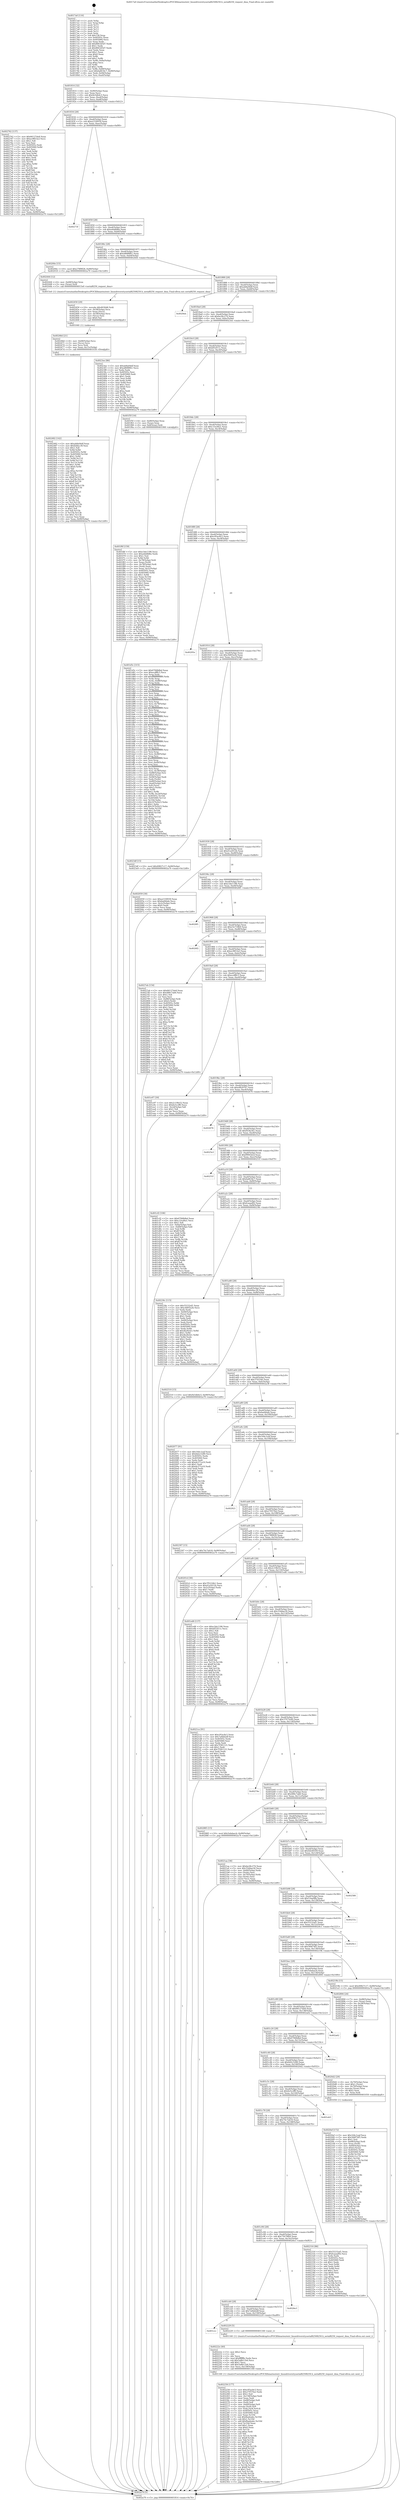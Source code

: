 digraph "0x4017a0" {
  label = "0x4017a0 (/mnt/c/Users/mathe/Desktop/tcc/POCII/binaries/extr_linuxdriversttyserial82508250.h_serial8250_request_dma_Final-ollvm.out::main(0))"
  labelloc = "t"
  node[shape=record]

  Entry [label="",width=0.3,height=0.3,shape=circle,fillcolor=black,style=filled]
  "0x401814" [label="{
     0x401814 [32]\l
     | [instrs]\l
     &nbsp;&nbsp;0x401814 \<+6\>: mov -0x90(%rbp),%eax\l
     &nbsp;&nbsp;0x40181a \<+2\>: mov %eax,%ecx\l
     &nbsp;&nbsp;0x40181c \<+6\>: sub $0x9e5db4c5,%ecx\l
     &nbsp;&nbsp;0x401822 \<+6\>: mov %eax,-0xa4(%rbp)\l
     &nbsp;&nbsp;0x401828 \<+6\>: mov %ecx,-0xa8(%rbp)\l
     &nbsp;&nbsp;0x40182e \<+6\>: je 0000000000402762 \<main+0xfc2\>\l
  }"]
  "0x402762" [label="{
     0x402762 [137]\l
     | [instrs]\l
     &nbsp;&nbsp;0x402762 \<+5\>: mov $0x66127de8,%eax\l
     &nbsp;&nbsp;0x402767 \<+5\>: mov $0xec9853a3,%ecx\l
     &nbsp;&nbsp;0x40276c \<+2\>: mov $0x1,%dl\l
     &nbsp;&nbsp;0x40276e \<+2\>: xor %esi,%esi\l
     &nbsp;&nbsp;0x402770 \<+7\>: mov 0x40505c,%edi\l
     &nbsp;&nbsp;0x402777 \<+8\>: mov 0x405060,%r8d\l
     &nbsp;&nbsp;0x40277f \<+3\>: sub $0x1,%esi\l
     &nbsp;&nbsp;0x402782 \<+3\>: mov %edi,%r9d\l
     &nbsp;&nbsp;0x402785 \<+3\>: add %esi,%r9d\l
     &nbsp;&nbsp;0x402788 \<+4\>: imul %r9d,%edi\l
     &nbsp;&nbsp;0x40278c \<+3\>: and $0x1,%edi\l
     &nbsp;&nbsp;0x40278f \<+3\>: cmp $0x0,%edi\l
     &nbsp;&nbsp;0x402792 \<+4\>: sete %r10b\l
     &nbsp;&nbsp;0x402796 \<+4\>: cmp $0xa,%r8d\l
     &nbsp;&nbsp;0x40279a \<+4\>: setl %r11b\l
     &nbsp;&nbsp;0x40279e \<+3\>: mov %r10b,%bl\l
     &nbsp;&nbsp;0x4027a1 \<+3\>: xor $0xff,%bl\l
     &nbsp;&nbsp;0x4027a4 \<+3\>: mov %r11b,%r14b\l
     &nbsp;&nbsp;0x4027a7 \<+4\>: xor $0xff,%r14b\l
     &nbsp;&nbsp;0x4027ab \<+3\>: xor $0x1,%dl\l
     &nbsp;&nbsp;0x4027ae \<+3\>: mov %bl,%r15b\l
     &nbsp;&nbsp;0x4027b1 \<+4\>: and $0xff,%r15b\l
     &nbsp;&nbsp;0x4027b5 \<+3\>: and %dl,%r10b\l
     &nbsp;&nbsp;0x4027b8 \<+3\>: mov %r14b,%r12b\l
     &nbsp;&nbsp;0x4027bb \<+4\>: and $0xff,%r12b\l
     &nbsp;&nbsp;0x4027bf \<+3\>: and %dl,%r11b\l
     &nbsp;&nbsp;0x4027c2 \<+3\>: or %r10b,%r15b\l
     &nbsp;&nbsp;0x4027c5 \<+3\>: or %r11b,%r12b\l
     &nbsp;&nbsp;0x4027c8 \<+3\>: xor %r12b,%r15b\l
     &nbsp;&nbsp;0x4027cb \<+3\>: or %r14b,%bl\l
     &nbsp;&nbsp;0x4027ce \<+3\>: xor $0xff,%bl\l
     &nbsp;&nbsp;0x4027d1 \<+3\>: or $0x1,%dl\l
     &nbsp;&nbsp;0x4027d4 \<+2\>: and %dl,%bl\l
     &nbsp;&nbsp;0x4027d6 \<+3\>: or %bl,%r15b\l
     &nbsp;&nbsp;0x4027d9 \<+4\>: test $0x1,%r15b\l
     &nbsp;&nbsp;0x4027dd \<+3\>: cmovne %ecx,%eax\l
     &nbsp;&nbsp;0x4027e0 \<+6\>: mov %eax,-0x90(%rbp)\l
     &nbsp;&nbsp;0x4027e6 \<+5\>: jmp 0000000000402a79 \<main+0x12d9\>\l
  }"]
  "0x401834" [label="{
     0x401834 [28]\l
     | [instrs]\l
     &nbsp;&nbsp;0x401834 \<+5\>: jmp 0000000000401839 \<main+0x99\>\l
     &nbsp;&nbsp;0x401839 \<+6\>: mov -0xa4(%rbp),%eax\l
     &nbsp;&nbsp;0x40183f \<+5\>: sub $0xa2330939,%eax\l
     &nbsp;&nbsp;0x401844 \<+6\>: mov %eax,-0xac(%rbp)\l
     &nbsp;&nbsp;0x40184a \<+6\>: je 000000000040273f \<main+0xf9f\>\l
  }"]
  Exit [label="",width=0.3,height=0.3,shape=circle,fillcolor=black,style=filled,peripheries=2]
  "0x40273f" [label="{
     0x40273f\l
  }", style=dashed]
  "0x401850" [label="{
     0x401850 [28]\l
     | [instrs]\l
     &nbsp;&nbsp;0x401850 \<+5\>: jmp 0000000000401855 \<main+0xb5\>\l
     &nbsp;&nbsp;0x401855 \<+6\>: mov -0xa4(%rbp),%eax\l
     &nbsp;&nbsp;0x40185b \<+5\>: sub $0xa4ddfd6e,%eax\l
     &nbsp;&nbsp;0x401860 \<+6\>: mov %eax,-0xb0(%rbp)\l
     &nbsp;&nbsp;0x401866 \<+6\>: je 000000000040200e \<main+0x86e\>\l
  }"]
  "0x402482" [label="{
     0x402482 [142]\l
     | [instrs]\l
     &nbsp;&nbsp;0x402482 \<+5\>: mov $0xab8a04df,%eax\l
     &nbsp;&nbsp;0x402487 \<+5\>: mov $0xfefdec39,%esi\l
     &nbsp;&nbsp;0x40248c \<+2\>: mov $0x1,%dl\l
     &nbsp;&nbsp;0x40248e \<+3\>: xor %r8d,%r8d\l
     &nbsp;&nbsp;0x402491 \<+8\>: mov 0x40505c,%r9d\l
     &nbsp;&nbsp;0x402499 \<+8\>: mov 0x405060,%r10d\l
     &nbsp;&nbsp;0x4024a1 \<+4\>: sub $0x1,%r8d\l
     &nbsp;&nbsp;0x4024a5 \<+3\>: mov %r9d,%r11d\l
     &nbsp;&nbsp;0x4024a8 \<+3\>: add %r8d,%r11d\l
     &nbsp;&nbsp;0x4024ab \<+4\>: imul %r11d,%r9d\l
     &nbsp;&nbsp;0x4024af \<+4\>: and $0x1,%r9d\l
     &nbsp;&nbsp;0x4024b3 \<+4\>: cmp $0x0,%r9d\l
     &nbsp;&nbsp;0x4024b7 \<+3\>: sete %bl\l
     &nbsp;&nbsp;0x4024ba \<+4\>: cmp $0xa,%r10d\l
     &nbsp;&nbsp;0x4024be \<+4\>: setl %r14b\l
     &nbsp;&nbsp;0x4024c2 \<+3\>: mov %bl,%r15b\l
     &nbsp;&nbsp;0x4024c5 \<+4\>: xor $0xff,%r15b\l
     &nbsp;&nbsp;0x4024c9 \<+3\>: mov %r14b,%r12b\l
     &nbsp;&nbsp;0x4024cc \<+4\>: xor $0xff,%r12b\l
     &nbsp;&nbsp;0x4024d0 \<+3\>: xor $0x1,%dl\l
     &nbsp;&nbsp;0x4024d3 \<+3\>: mov %r15b,%r13b\l
     &nbsp;&nbsp;0x4024d6 \<+4\>: and $0xff,%r13b\l
     &nbsp;&nbsp;0x4024da \<+2\>: and %dl,%bl\l
     &nbsp;&nbsp;0x4024dc \<+3\>: mov %r12b,%cl\l
     &nbsp;&nbsp;0x4024df \<+3\>: and $0xff,%cl\l
     &nbsp;&nbsp;0x4024e2 \<+3\>: and %dl,%r14b\l
     &nbsp;&nbsp;0x4024e5 \<+3\>: or %bl,%r13b\l
     &nbsp;&nbsp;0x4024e8 \<+3\>: or %r14b,%cl\l
     &nbsp;&nbsp;0x4024eb \<+3\>: xor %cl,%r13b\l
     &nbsp;&nbsp;0x4024ee \<+3\>: or %r12b,%r15b\l
     &nbsp;&nbsp;0x4024f1 \<+4\>: xor $0xff,%r15b\l
     &nbsp;&nbsp;0x4024f5 \<+3\>: or $0x1,%dl\l
     &nbsp;&nbsp;0x4024f8 \<+3\>: and %dl,%r15b\l
     &nbsp;&nbsp;0x4024fb \<+3\>: or %r15b,%r13b\l
     &nbsp;&nbsp;0x4024fe \<+4\>: test $0x1,%r13b\l
     &nbsp;&nbsp;0x402502 \<+3\>: cmovne %esi,%eax\l
     &nbsp;&nbsp;0x402505 \<+6\>: mov %eax,-0x90(%rbp)\l
     &nbsp;&nbsp;0x40250b \<+5\>: jmp 0000000000402a79 \<main+0x12d9\>\l
  }"]
  "0x40200e" [label="{
     0x40200e [15]\l
     | [instrs]\l
     &nbsp;&nbsp;0x40200e \<+10\>: movl $0x278f9f28,-0x90(%rbp)\l
     &nbsp;&nbsp;0x402018 \<+5\>: jmp 0000000000402a79 \<main+0x12d9\>\l
  }"]
  "0x40186c" [label="{
     0x40186c [28]\l
     | [instrs]\l
     &nbsp;&nbsp;0x40186c \<+5\>: jmp 0000000000401871 \<main+0xd1\>\l
     &nbsp;&nbsp;0x401871 \<+6\>: mov -0xa4(%rbp),%eax\l
     &nbsp;&nbsp;0x401877 \<+5\>: sub $0xa8688fb1,%eax\l
     &nbsp;&nbsp;0x40187c \<+6\>: mov %eax,-0xb4(%rbp)\l
     &nbsp;&nbsp;0x401882 \<+6\>: je 0000000000402444 \<main+0xca4\>\l
  }"]
  "0x40246d" [label="{
     0x40246d [21]\l
     | [instrs]\l
     &nbsp;&nbsp;0x40246d \<+4\>: mov -0x68(%rbp),%rcx\l
     &nbsp;&nbsp;0x402471 \<+3\>: mov (%rcx),%rcx\l
     &nbsp;&nbsp;0x402474 \<+3\>: mov %rcx,%rdi\l
     &nbsp;&nbsp;0x402477 \<+6\>: mov %eax,-0x15c(%rbp)\l
     &nbsp;&nbsp;0x40247d \<+5\>: call 0000000000401030 \<free@plt\>\l
     | [calls]\l
     &nbsp;&nbsp;0x401030 \{1\} (unknown)\l
  }"]
  "0x402444" [label="{
     0x402444 [12]\l
     | [instrs]\l
     &nbsp;&nbsp;0x402444 \<+4\>: mov -0x68(%rbp),%rax\l
     &nbsp;&nbsp;0x402448 \<+3\>: mov (%rax),%rdi\l
     &nbsp;&nbsp;0x40244b \<+5\>: call 00000000004015e0 \<serial8250_request_dma\>\l
     | [calls]\l
     &nbsp;&nbsp;0x4015e0 \{1\} (/mnt/c/Users/mathe/Desktop/tcc/POCII/binaries/extr_linuxdriversttyserial82508250.h_serial8250_request_dma_Final-ollvm.out::serial8250_request_dma)\l
  }"]
  "0x401888" [label="{
     0x401888 [28]\l
     | [instrs]\l
     &nbsp;&nbsp;0x401888 \<+5\>: jmp 000000000040188d \<main+0xed\>\l
     &nbsp;&nbsp;0x40188d \<+6\>: mov -0xa4(%rbp),%eax\l
     &nbsp;&nbsp;0x401893 \<+5\>: sub $0xab8a04df,%eax\l
     &nbsp;&nbsp;0x401898 \<+6\>: mov %eax,-0xb8(%rbp)\l
     &nbsp;&nbsp;0x40189e \<+6\>: je 00000000004029eb \<main+0x124b\>\l
  }"]
  "0x402450" [label="{
     0x402450 [29]\l
     | [instrs]\l
     &nbsp;&nbsp;0x402450 \<+10\>: movabs $0x4030d6,%rdi\l
     &nbsp;&nbsp;0x40245a \<+4\>: mov -0x58(%rbp),%rcx\l
     &nbsp;&nbsp;0x40245e \<+2\>: mov %eax,(%rcx)\l
     &nbsp;&nbsp;0x402460 \<+4\>: mov -0x58(%rbp),%rcx\l
     &nbsp;&nbsp;0x402464 \<+2\>: mov (%rcx),%esi\l
     &nbsp;&nbsp;0x402466 \<+2\>: mov $0x0,%al\l
     &nbsp;&nbsp;0x402468 \<+5\>: call 0000000000401040 \<printf@plt\>\l
     | [calls]\l
     &nbsp;&nbsp;0x401040 \{1\} (unknown)\l
  }"]
  "0x4029eb" [label="{
     0x4029eb\l
  }", style=dashed]
  "0x4018a4" [label="{
     0x4018a4 [28]\l
     | [instrs]\l
     &nbsp;&nbsp;0x4018a4 \<+5\>: jmp 00000000004018a9 \<main+0x109\>\l
     &nbsp;&nbsp;0x4018a9 \<+6\>: mov -0xa4(%rbp),%eax\l
     &nbsp;&nbsp;0x4018af \<+5\>: sub $0xbe28c274,%eax\l
     &nbsp;&nbsp;0x4018b4 \<+6\>: mov %eax,-0xbc(%rbp)\l
     &nbsp;&nbsp;0x4018ba \<+6\>: je 00000000004023ee \<main+0xc4e\>\l
  }"]
  "0x402256" [label="{
     0x402256 [177]\l
     | [instrs]\l
     &nbsp;&nbsp;0x402256 \<+5\>: mov $0xc95ac8c5,%ecx\l
     &nbsp;&nbsp;0x40225b \<+5\>: mov $0x27057fa2,%edx\l
     &nbsp;&nbsp;0x402260 \<+3\>: mov $0x1,%sil\l
     &nbsp;&nbsp;0x402263 \<+6\>: mov -0x158(%rbp),%edi\l
     &nbsp;&nbsp;0x402269 \<+3\>: imul %eax,%edi\l
     &nbsp;&nbsp;0x40226c \<+4\>: mov -0x68(%rbp),%r8\l
     &nbsp;&nbsp;0x402270 \<+3\>: mov (%r8),%r8\l
     &nbsp;&nbsp;0x402273 \<+4\>: mov -0x60(%rbp),%r9\l
     &nbsp;&nbsp;0x402277 \<+3\>: movslq (%r9),%r9\l
     &nbsp;&nbsp;0x40227a \<+4\>: mov %edi,(%r8,%r9,4)\l
     &nbsp;&nbsp;0x40227e \<+7\>: mov 0x40505c,%eax\l
     &nbsp;&nbsp;0x402285 \<+7\>: mov 0x405060,%edi\l
     &nbsp;&nbsp;0x40228c \<+3\>: mov %eax,%r10d\l
     &nbsp;&nbsp;0x40228f \<+7\>: sub $0xfbadeabc,%r10d\l
     &nbsp;&nbsp;0x402296 \<+4\>: sub $0x1,%r10d\l
     &nbsp;&nbsp;0x40229a \<+7\>: add $0xfbadeabc,%r10d\l
     &nbsp;&nbsp;0x4022a1 \<+4\>: imul %r10d,%eax\l
     &nbsp;&nbsp;0x4022a5 \<+3\>: and $0x1,%eax\l
     &nbsp;&nbsp;0x4022a8 \<+3\>: cmp $0x0,%eax\l
     &nbsp;&nbsp;0x4022ab \<+4\>: sete %r11b\l
     &nbsp;&nbsp;0x4022af \<+3\>: cmp $0xa,%edi\l
     &nbsp;&nbsp;0x4022b2 \<+3\>: setl %bl\l
     &nbsp;&nbsp;0x4022b5 \<+3\>: mov %r11b,%r14b\l
     &nbsp;&nbsp;0x4022b8 \<+4\>: xor $0xff,%r14b\l
     &nbsp;&nbsp;0x4022bc \<+3\>: mov %bl,%r15b\l
     &nbsp;&nbsp;0x4022bf \<+4\>: xor $0xff,%r15b\l
     &nbsp;&nbsp;0x4022c3 \<+4\>: xor $0x1,%sil\l
     &nbsp;&nbsp;0x4022c7 \<+3\>: mov %r14b,%r12b\l
     &nbsp;&nbsp;0x4022ca \<+4\>: and $0xff,%r12b\l
     &nbsp;&nbsp;0x4022ce \<+3\>: and %sil,%r11b\l
     &nbsp;&nbsp;0x4022d1 \<+3\>: mov %r15b,%r13b\l
     &nbsp;&nbsp;0x4022d4 \<+4\>: and $0xff,%r13b\l
     &nbsp;&nbsp;0x4022d8 \<+3\>: and %sil,%bl\l
     &nbsp;&nbsp;0x4022db \<+3\>: or %r11b,%r12b\l
     &nbsp;&nbsp;0x4022de \<+3\>: or %bl,%r13b\l
     &nbsp;&nbsp;0x4022e1 \<+3\>: xor %r13b,%r12b\l
     &nbsp;&nbsp;0x4022e4 \<+3\>: or %r15b,%r14b\l
     &nbsp;&nbsp;0x4022e7 \<+4\>: xor $0xff,%r14b\l
     &nbsp;&nbsp;0x4022eb \<+4\>: or $0x1,%sil\l
     &nbsp;&nbsp;0x4022ef \<+3\>: and %sil,%r14b\l
     &nbsp;&nbsp;0x4022f2 \<+3\>: or %r14b,%r12b\l
     &nbsp;&nbsp;0x4022f5 \<+4\>: test $0x1,%r12b\l
     &nbsp;&nbsp;0x4022f9 \<+3\>: cmovne %edx,%ecx\l
     &nbsp;&nbsp;0x4022fc \<+6\>: mov %ecx,-0x90(%rbp)\l
     &nbsp;&nbsp;0x402302 \<+5\>: jmp 0000000000402a79 \<main+0x12d9\>\l
  }"]
  "0x4023ee" [label="{
     0x4023ee [86]\l
     | [instrs]\l
     &nbsp;&nbsp;0x4023ee \<+5\>: mov $0xab8a04df,%eax\l
     &nbsp;&nbsp;0x4023f3 \<+5\>: mov $0xa8688fb1,%ecx\l
     &nbsp;&nbsp;0x4023f8 \<+2\>: xor %edx,%edx\l
     &nbsp;&nbsp;0x4023fa \<+7\>: mov 0x40505c,%esi\l
     &nbsp;&nbsp;0x402401 \<+7\>: mov 0x405060,%edi\l
     &nbsp;&nbsp;0x402408 \<+3\>: sub $0x1,%edx\l
     &nbsp;&nbsp;0x40240b \<+3\>: mov %esi,%r8d\l
     &nbsp;&nbsp;0x40240e \<+3\>: add %edx,%r8d\l
     &nbsp;&nbsp;0x402411 \<+4\>: imul %r8d,%esi\l
     &nbsp;&nbsp;0x402415 \<+3\>: and $0x1,%esi\l
     &nbsp;&nbsp;0x402418 \<+3\>: cmp $0x0,%esi\l
     &nbsp;&nbsp;0x40241b \<+4\>: sete %r9b\l
     &nbsp;&nbsp;0x40241f \<+3\>: cmp $0xa,%edi\l
     &nbsp;&nbsp;0x402422 \<+4\>: setl %r10b\l
     &nbsp;&nbsp;0x402426 \<+3\>: mov %r9b,%r11b\l
     &nbsp;&nbsp;0x402429 \<+3\>: and %r10b,%r11b\l
     &nbsp;&nbsp;0x40242c \<+3\>: xor %r10b,%r9b\l
     &nbsp;&nbsp;0x40242f \<+3\>: or %r9b,%r11b\l
     &nbsp;&nbsp;0x402432 \<+4\>: test $0x1,%r11b\l
     &nbsp;&nbsp;0x402436 \<+3\>: cmovne %ecx,%eax\l
     &nbsp;&nbsp;0x402439 \<+6\>: mov %eax,-0x90(%rbp)\l
     &nbsp;&nbsp;0x40243f \<+5\>: jmp 0000000000402a79 \<main+0x12d9\>\l
  }"]
  "0x4018c0" [label="{
     0x4018c0 [28]\l
     | [instrs]\l
     &nbsp;&nbsp;0x4018c0 \<+5\>: jmp 00000000004018c5 \<main+0x125\>\l
     &nbsp;&nbsp;0x4018c5 \<+6\>: mov -0xa4(%rbp),%eax\l
     &nbsp;&nbsp;0x4018cb \<+5\>: sub $0xbf52f11c,%eax\l
     &nbsp;&nbsp;0x4018d0 \<+6\>: mov %eax,-0xc0(%rbp)\l
     &nbsp;&nbsp;0x4018d6 \<+6\>: je 0000000000401f5f \<main+0x7bf\>\l
  }"]
  "0x40222e" [label="{
     0x40222e [40]\l
     | [instrs]\l
     &nbsp;&nbsp;0x40222e \<+5\>: mov $0x2,%ecx\l
     &nbsp;&nbsp;0x402233 \<+1\>: cltd\l
     &nbsp;&nbsp;0x402234 \<+2\>: idiv %ecx\l
     &nbsp;&nbsp;0x402236 \<+6\>: imul $0xfffffffe,%edx,%ecx\l
     &nbsp;&nbsp;0x40223c \<+6\>: sub $0x5a8b11b4,%ecx\l
     &nbsp;&nbsp;0x402242 \<+3\>: add $0x1,%ecx\l
     &nbsp;&nbsp;0x402245 \<+6\>: add $0x5a8b11b4,%ecx\l
     &nbsp;&nbsp;0x40224b \<+6\>: mov %ecx,-0x158(%rbp)\l
     &nbsp;&nbsp;0x402251 \<+5\>: call 0000000000401160 \<next_i\>\l
     | [calls]\l
     &nbsp;&nbsp;0x401160 \{1\} (/mnt/c/Users/mathe/Desktop/tcc/POCII/binaries/extr_linuxdriversttyserial82508250.h_serial8250_request_dma_Final-ollvm.out::next_i)\l
  }"]
  "0x401f5f" [label="{
     0x401f5f [16]\l
     | [instrs]\l
     &nbsp;&nbsp;0x401f5f \<+4\>: mov -0x80(%rbp),%rax\l
     &nbsp;&nbsp;0x401f63 \<+3\>: mov (%rax),%rax\l
     &nbsp;&nbsp;0x401f66 \<+4\>: mov 0x8(%rax),%rdi\l
     &nbsp;&nbsp;0x401f6a \<+5\>: call 0000000000401060 \<atoi@plt\>\l
     | [calls]\l
     &nbsp;&nbsp;0x401060 \{1\} (unknown)\l
  }"]
  "0x4018dc" [label="{
     0x4018dc [28]\l
     | [instrs]\l
     &nbsp;&nbsp;0x4018dc \<+5\>: jmp 00000000004018e1 \<main+0x141\>\l
     &nbsp;&nbsp;0x4018e1 \<+6\>: mov -0xa4(%rbp),%eax\l
     &nbsp;&nbsp;0x4018e7 \<+5\>: sub $0xc33cd4a1,%eax\l
     &nbsp;&nbsp;0x4018ec \<+6\>: mov %eax,-0xc4(%rbp)\l
     &nbsp;&nbsp;0x4018f2 \<+6\>: je 0000000000401d5c \<main+0x5bc\>\l
  }"]
  "0x401ccc" [label="{
     0x401ccc\l
  }", style=dashed]
  "0x401d5c" [label="{
     0x401d5c [315]\l
     | [instrs]\l
     &nbsp;&nbsp;0x401d5c \<+5\>: mov $0x67068dbd,%eax\l
     &nbsp;&nbsp;0x401d61 \<+5\>: mov $0xecdfffc5,%ecx\l
     &nbsp;&nbsp;0x401d66 \<+3\>: mov %rsp,%rdx\l
     &nbsp;&nbsp;0x401d69 \<+4\>: add $0xfffffffffffffff0,%rdx\l
     &nbsp;&nbsp;0x401d6d \<+3\>: mov %rdx,%rsp\l
     &nbsp;&nbsp;0x401d70 \<+7\>: mov %rdx,-0x88(%rbp)\l
     &nbsp;&nbsp;0x401d77 \<+3\>: mov %rsp,%rdx\l
     &nbsp;&nbsp;0x401d7a \<+4\>: add $0xfffffffffffffff0,%rdx\l
     &nbsp;&nbsp;0x401d7e \<+3\>: mov %rdx,%rsp\l
     &nbsp;&nbsp;0x401d81 \<+3\>: mov %rsp,%rsi\l
     &nbsp;&nbsp;0x401d84 \<+4\>: add $0xfffffffffffffff0,%rsi\l
     &nbsp;&nbsp;0x401d88 \<+3\>: mov %rsi,%rsp\l
     &nbsp;&nbsp;0x401d8b \<+4\>: mov %rsi,-0x80(%rbp)\l
     &nbsp;&nbsp;0x401d8f \<+3\>: mov %rsp,%rsi\l
     &nbsp;&nbsp;0x401d92 \<+4\>: add $0xfffffffffffffff0,%rsi\l
     &nbsp;&nbsp;0x401d96 \<+3\>: mov %rsi,%rsp\l
     &nbsp;&nbsp;0x401d99 \<+4\>: mov %rsi,-0x78(%rbp)\l
     &nbsp;&nbsp;0x401d9d \<+3\>: mov %rsp,%rsi\l
     &nbsp;&nbsp;0x401da0 \<+4\>: add $0xfffffffffffffff0,%rsi\l
     &nbsp;&nbsp;0x401da4 \<+3\>: mov %rsi,%rsp\l
     &nbsp;&nbsp;0x401da7 \<+4\>: mov %rsi,-0x70(%rbp)\l
     &nbsp;&nbsp;0x401dab \<+3\>: mov %rsp,%rsi\l
     &nbsp;&nbsp;0x401dae \<+4\>: add $0xfffffffffffffff0,%rsi\l
     &nbsp;&nbsp;0x401db2 \<+3\>: mov %rsi,%rsp\l
     &nbsp;&nbsp;0x401db5 \<+4\>: mov %rsi,-0x68(%rbp)\l
     &nbsp;&nbsp;0x401db9 \<+3\>: mov %rsp,%rsi\l
     &nbsp;&nbsp;0x401dbc \<+4\>: add $0xfffffffffffffff0,%rsi\l
     &nbsp;&nbsp;0x401dc0 \<+3\>: mov %rsi,%rsp\l
     &nbsp;&nbsp;0x401dc3 \<+4\>: mov %rsi,-0x60(%rbp)\l
     &nbsp;&nbsp;0x401dc7 \<+3\>: mov %rsp,%rsi\l
     &nbsp;&nbsp;0x401dca \<+4\>: add $0xfffffffffffffff0,%rsi\l
     &nbsp;&nbsp;0x401dce \<+3\>: mov %rsi,%rsp\l
     &nbsp;&nbsp;0x401dd1 \<+4\>: mov %rsi,-0x58(%rbp)\l
     &nbsp;&nbsp;0x401dd5 \<+3\>: mov %rsp,%rsi\l
     &nbsp;&nbsp;0x401dd8 \<+4\>: add $0xfffffffffffffff0,%rsi\l
     &nbsp;&nbsp;0x401ddc \<+3\>: mov %rsi,%rsp\l
     &nbsp;&nbsp;0x401ddf \<+4\>: mov %rsi,-0x50(%rbp)\l
     &nbsp;&nbsp;0x401de3 \<+3\>: mov %rsp,%rsi\l
     &nbsp;&nbsp;0x401de6 \<+4\>: add $0xfffffffffffffff0,%rsi\l
     &nbsp;&nbsp;0x401dea \<+3\>: mov %rsi,%rsp\l
     &nbsp;&nbsp;0x401ded \<+4\>: mov %rsi,-0x48(%rbp)\l
     &nbsp;&nbsp;0x401df1 \<+3\>: mov %rsp,%rsi\l
     &nbsp;&nbsp;0x401df4 \<+4\>: add $0xfffffffffffffff0,%rsi\l
     &nbsp;&nbsp;0x401df8 \<+3\>: mov %rsi,%rsp\l
     &nbsp;&nbsp;0x401dfb \<+4\>: mov %rsi,-0x40(%rbp)\l
     &nbsp;&nbsp;0x401dff \<+3\>: mov %rsp,%rsi\l
     &nbsp;&nbsp;0x401e02 \<+4\>: add $0xfffffffffffffff0,%rsi\l
     &nbsp;&nbsp;0x401e06 \<+3\>: mov %rsi,%rsp\l
     &nbsp;&nbsp;0x401e09 \<+4\>: mov %rsi,-0x38(%rbp)\l
     &nbsp;&nbsp;0x401e0d \<+7\>: mov -0x88(%rbp),%rsi\l
     &nbsp;&nbsp;0x401e14 \<+6\>: movl $0x0,(%rsi)\l
     &nbsp;&nbsp;0x401e1a \<+6\>: mov -0x94(%rbp),%edi\l
     &nbsp;&nbsp;0x401e20 \<+2\>: mov %edi,(%rdx)\l
     &nbsp;&nbsp;0x401e22 \<+4\>: mov -0x80(%rbp),%rsi\l
     &nbsp;&nbsp;0x401e26 \<+7\>: mov -0xa0(%rbp),%r8\l
     &nbsp;&nbsp;0x401e2d \<+3\>: mov %r8,(%rsi)\l
     &nbsp;&nbsp;0x401e30 \<+3\>: cmpl $0x2,(%rdx)\l
     &nbsp;&nbsp;0x401e33 \<+4\>: setne %r9b\l
     &nbsp;&nbsp;0x401e37 \<+4\>: and $0x1,%r9b\l
     &nbsp;&nbsp;0x401e3b \<+4\>: mov %r9b,-0x2d(%rbp)\l
     &nbsp;&nbsp;0x401e3f \<+8\>: mov 0x40505c,%r10d\l
     &nbsp;&nbsp;0x401e47 \<+8\>: mov 0x405060,%r11d\l
     &nbsp;&nbsp;0x401e4f \<+3\>: mov %r10d,%ebx\l
     &nbsp;&nbsp;0x401e52 \<+6\>: sub $0x167b2b23,%ebx\l
     &nbsp;&nbsp;0x401e58 \<+3\>: sub $0x1,%ebx\l
     &nbsp;&nbsp;0x401e5b \<+6\>: add $0x167b2b23,%ebx\l
     &nbsp;&nbsp;0x401e61 \<+4\>: imul %ebx,%r10d\l
     &nbsp;&nbsp;0x401e65 \<+4\>: and $0x1,%r10d\l
     &nbsp;&nbsp;0x401e69 \<+4\>: cmp $0x0,%r10d\l
     &nbsp;&nbsp;0x401e6d \<+4\>: sete %r9b\l
     &nbsp;&nbsp;0x401e71 \<+4\>: cmp $0xa,%r11d\l
     &nbsp;&nbsp;0x401e75 \<+4\>: setl %r14b\l
     &nbsp;&nbsp;0x401e79 \<+3\>: mov %r9b,%r15b\l
     &nbsp;&nbsp;0x401e7c \<+3\>: and %r14b,%r15b\l
     &nbsp;&nbsp;0x401e7f \<+3\>: xor %r14b,%r9b\l
     &nbsp;&nbsp;0x401e82 \<+3\>: or %r9b,%r15b\l
     &nbsp;&nbsp;0x401e85 \<+4\>: test $0x1,%r15b\l
     &nbsp;&nbsp;0x401e89 \<+3\>: cmovne %ecx,%eax\l
     &nbsp;&nbsp;0x401e8c \<+6\>: mov %eax,-0x90(%rbp)\l
     &nbsp;&nbsp;0x401e92 \<+5\>: jmp 0000000000402a79 \<main+0x12d9\>\l
  }"]
  "0x4018f8" [label="{
     0x4018f8 [28]\l
     | [instrs]\l
     &nbsp;&nbsp;0x4018f8 \<+5\>: jmp 00000000004018fd \<main+0x15d\>\l
     &nbsp;&nbsp;0x4018fd \<+6\>: mov -0xa4(%rbp),%eax\l
     &nbsp;&nbsp;0x401903 \<+5\>: sub $0xc95ac8c5,%eax\l
     &nbsp;&nbsp;0x401908 \<+6\>: mov %eax,-0xc8(%rbp)\l
     &nbsp;&nbsp;0x40190e \<+6\>: je 000000000040295e \<main+0x11be\>\l
  }"]
  "0x402229" [label="{
     0x402229 [5]\l
     | [instrs]\l
     &nbsp;&nbsp;0x402229 \<+5\>: call 0000000000401160 \<next_i\>\l
     | [calls]\l
     &nbsp;&nbsp;0x401160 \{1\} (/mnt/c/Users/mathe/Desktop/tcc/POCII/binaries/extr_linuxdriversttyserial82508250.h_serial8250_request_dma_Final-ollvm.out::next_i)\l
  }"]
  "0x40295e" [label="{
     0x40295e\l
  }", style=dashed]
  "0x401914" [label="{
     0x401914 [28]\l
     | [instrs]\l
     &nbsp;&nbsp;0x401914 \<+5\>: jmp 0000000000401919 \<main+0x179\>\l
     &nbsp;&nbsp;0x401919 \<+6\>: mov -0xa4(%rbp),%eax\l
     &nbsp;&nbsp;0x40191f \<+5\>: sub $0xc9d05a2b,%eax\l
     &nbsp;&nbsp;0x401924 \<+6\>: mov %eax,-0xcc(%rbp)\l
     &nbsp;&nbsp;0x40192a \<+6\>: je 00000000004023df \<main+0xc3f\>\l
  }"]
  "0x401cb0" [label="{
     0x401cb0 [28]\l
     | [instrs]\l
     &nbsp;&nbsp;0x401cb0 \<+5\>: jmp 0000000000401cb5 \<main+0x515\>\l
     &nbsp;&nbsp;0x401cb5 \<+6\>: mov -0xa4(%rbp),%eax\l
     &nbsp;&nbsp;0x401cbb \<+5\>: sub $0x7a9dd2df,%eax\l
     &nbsp;&nbsp;0x401cc0 \<+6\>: mov %eax,-0x150(%rbp)\l
     &nbsp;&nbsp;0x401cc6 \<+6\>: je 0000000000402229 \<main+0xa89\>\l
  }"]
  "0x4023df" [label="{
     0x4023df [15]\l
     | [instrs]\l
     &nbsp;&nbsp;0x4023df \<+10\>: movl $0x49827c17,-0x90(%rbp)\l
     &nbsp;&nbsp;0x4023e9 \<+5\>: jmp 0000000000402a79 \<main+0x12d9\>\l
  }"]
  "0x401930" [label="{
     0x401930 [28]\l
     | [instrs]\l
     &nbsp;&nbsp;0x401930 \<+5\>: jmp 0000000000401935 \<main+0x195\>\l
     &nbsp;&nbsp;0x401935 \<+6\>: mov -0xa4(%rbp),%eax\l
     &nbsp;&nbsp;0x40193b \<+5\>: sub $0xd1a2012b,%eax\l
     &nbsp;&nbsp;0x401940 \<+6\>: mov %eax,-0xd0(%rbp)\l
     &nbsp;&nbsp;0x401946 \<+6\>: je 0000000000402059 \<main+0x8b9\>\l
  }"]
  "0x4026e3" [label="{
     0x4026e3\l
  }", style=dashed]
  "0x402059" [label="{
     0x402059 [30]\l
     | [instrs]\l
     &nbsp;&nbsp;0x402059 \<+5\>: mov $0xa2330939,%eax\l
     &nbsp;&nbsp;0x40205e \<+5\>: mov $0xbad4dab,%ecx\l
     &nbsp;&nbsp;0x402063 \<+3\>: mov -0x2c(%rbp),%edx\l
     &nbsp;&nbsp;0x402066 \<+3\>: cmp $0x0,%edx\l
     &nbsp;&nbsp;0x402069 \<+3\>: cmove %ecx,%eax\l
     &nbsp;&nbsp;0x40206c \<+6\>: mov %eax,-0x90(%rbp)\l
     &nbsp;&nbsp;0x402072 \<+5\>: jmp 0000000000402a79 \<main+0x12d9\>\l
  }"]
  "0x40194c" [label="{
     0x40194c [28]\l
     | [instrs]\l
     &nbsp;&nbsp;0x40194c \<+5\>: jmp 0000000000401951 \<main+0x1b1\>\l
     &nbsp;&nbsp;0x401951 \<+6\>: mov -0xa4(%rbp),%eax\l
     &nbsp;&nbsp;0x401957 \<+5\>: sub $0xe3de1186,%eax\l
     &nbsp;&nbsp;0x40195c \<+6\>: mov %eax,-0xd4(%rbp)\l
     &nbsp;&nbsp;0x401962 \<+6\>: je 00000000004028f1 \<main+0x1151\>\l
  }"]
  "0x401c94" [label="{
     0x401c94 [28]\l
     | [instrs]\l
     &nbsp;&nbsp;0x401c94 \<+5\>: jmp 0000000000401c99 \<main+0x4f9\>\l
     &nbsp;&nbsp;0x401c99 \<+6\>: mov -0xa4(%rbp),%eax\l
     &nbsp;&nbsp;0x401c9f \<+5\>: sub $0x75b79fb4,%eax\l
     &nbsp;&nbsp;0x401ca4 \<+6\>: mov %eax,-0x14c(%rbp)\l
     &nbsp;&nbsp;0x401caa \<+6\>: je 00000000004026e3 \<main+0xf43\>\l
  }"]
  "0x4028f1" [label="{
     0x4028f1\l
  }", style=dashed]
  "0x401968" [label="{
     0x401968 [28]\l
     | [instrs]\l
     &nbsp;&nbsp;0x401968 \<+5\>: jmp 000000000040196d \<main+0x1cd\>\l
     &nbsp;&nbsp;0x40196d \<+6\>: mov -0xa4(%rbp),%eax\l
     &nbsp;&nbsp;0x401973 \<+5\>: sub $0xe5e718b9,%eax\l
     &nbsp;&nbsp;0x401978 \<+6\>: mov %eax,-0xd8(%rbp)\l
     &nbsp;&nbsp;0x40197e \<+6\>: je 00000000004026f2 \<main+0xf52\>\l
  }"]
  "0x402316" [label="{
     0x402316 [86]\l
     | [instrs]\l
     &nbsp;&nbsp;0x402316 \<+5\>: mov $0x55232af1,%eax\l
     &nbsp;&nbsp;0x40231b \<+5\>: mov $0xfcaaad92,%ecx\l
     &nbsp;&nbsp;0x402320 \<+2\>: xor %edx,%edx\l
     &nbsp;&nbsp;0x402322 \<+7\>: mov 0x40505c,%esi\l
     &nbsp;&nbsp;0x402329 \<+7\>: mov 0x405060,%edi\l
     &nbsp;&nbsp;0x402330 \<+3\>: sub $0x1,%edx\l
     &nbsp;&nbsp;0x402333 \<+3\>: mov %esi,%r8d\l
     &nbsp;&nbsp;0x402336 \<+3\>: add %edx,%r8d\l
     &nbsp;&nbsp;0x402339 \<+4\>: imul %r8d,%esi\l
     &nbsp;&nbsp;0x40233d \<+3\>: and $0x1,%esi\l
     &nbsp;&nbsp;0x402340 \<+3\>: cmp $0x0,%esi\l
     &nbsp;&nbsp;0x402343 \<+4\>: sete %r9b\l
     &nbsp;&nbsp;0x402347 \<+3\>: cmp $0xa,%edi\l
     &nbsp;&nbsp;0x40234a \<+4\>: setl %r10b\l
     &nbsp;&nbsp;0x40234e \<+3\>: mov %r9b,%r11b\l
     &nbsp;&nbsp;0x402351 \<+3\>: and %r10b,%r11b\l
     &nbsp;&nbsp;0x402354 \<+3\>: xor %r10b,%r9b\l
     &nbsp;&nbsp;0x402357 \<+3\>: or %r9b,%r11b\l
     &nbsp;&nbsp;0x40235a \<+4\>: test $0x1,%r11b\l
     &nbsp;&nbsp;0x40235e \<+3\>: cmovne %ecx,%eax\l
     &nbsp;&nbsp;0x402361 \<+6\>: mov %eax,-0x90(%rbp)\l
     &nbsp;&nbsp;0x402367 \<+5\>: jmp 0000000000402a79 \<main+0x12d9\>\l
  }"]
  "0x4026f2" [label="{
     0x4026f2\l
  }", style=dashed]
  "0x401984" [label="{
     0x401984 [28]\l
     | [instrs]\l
     &nbsp;&nbsp;0x401984 \<+5\>: jmp 0000000000401989 \<main+0x1e9\>\l
     &nbsp;&nbsp;0x401989 \<+6\>: mov -0xa4(%rbp),%eax\l
     &nbsp;&nbsp;0x40198f \<+5\>: sub $0xec9853a3,%eax\l
     &nbsp;&nbsp;0x401994 \<+6\>: mov %eax,-0xdc(%rbp)\l
     &nbsp;&nbsp;0x40199a \<+6\>: je 00000000004027eb \<main+0x104b\>\l
  }"]
  "0x401c78" [label="{
     0x401c78 [28]\l
     | [instrs]\l
     &nbsp;&nbsp;0x401c78 \<+5\>: jmp 0000000000401c7d \<main+0x4dd\>\l
     &nbsp;&nbsp;0x401c7d \<+6\>: mov -0xa4(%rbp),%eax\l
     &nbsp;&nbsp;0x401c83 \<+5\>: sub $0x74c7ab16,%eax\l
     &nbsp;&nbsp;0x401c88 \<+6\>: mov %eax,-0x148(%rbp)\l
     &nbsp;&nbsp;0x401c8e \<+6\>: je 0000000000402316 \<main+0xb76\>\l
  }"]
  "0x4027eb" [label="{
     0x4027eb [154]\l
     | [instrs]\l
     &nbsp;&nbsp;0x4027eb \<+5\>: mov $0x66127de8,%eax\l
     &nbsp;&nbsp;0x4027f0 \<+5\>: mov $0x486c7ab6,%ecx\l
     &nbsp;&nbsp;0x4027f5 \<+2\>: mov $0x1,%dl\l
     &nbsp;&nbsp;0x4027f7 \<+2\>: xor %esi,%esi\l
     &nbsp;&nbsp;0x4027f9 \<+7\>: mov -0x88(%rbp),%rdi\l
     &nbsp;&nbsp;0x402800 \<+6\>: movl $0x0,(%rdi)\l
     &nbsp;&nbsp;0x402806 \<+8\>: mov 0x40505c,%r8d\l
     &nbsp;&nbsp;0x40280e \<+8\>: mov 0x405060,%r9d\l
     &nbsp;&nbsp;0x402816 \<+3\>: sub $0x1,%esi\l
     &nbsp;&nbsp;0x402819 \<+3\>: mov %r8d,%r10d\l
     &nbsp;&nbsp;0x40281c \<+3\>: add %esi,%r10d\l
     &nbsp;&nbsp;0x40281f \<+4\>: imul %r10d,%r8d\l
     &nbsp;&nbsp;0x402823 \<+4\>: and $0x1,%r8d\l
     &nbsp;&nbsp;0x402827 \<+4\>: cmp $0x0,%r8d\l
     &nbsp;&nbsp;0x40282b \<+4\>: sete %r11b\l
     &nbsp;&nbsp;0x40282f \<+4\>: cmp $0xa,%r9d\l
     &nbsp;&nbsp;0x402833 \<+3\>: setl %bl\l
     &nbsp;&nbsp;0x402836 \<+3\>: mov %r11b,%r14b\l
     &nbsp;&nbsp;0x402839 \<+4\>: xor $0xff,%r14b\l
     &nbsp;&nbsp;0x40283d \<+3\>: mov %bl,%r15b\l
     &nbsp;&nbsp;0x402840 \<+4\>: xor $0xff,%r15b\l
     &nbsp;&nbsp;0x402844 \<+3\>: xor $0x0,%dl\l
     &nbsp;&nbsp;0x402847 \<+3\>: mov %r14b,%r12b\l
     &nbsp;&nbsp;0x40284a \<+4\>: and $0x0,%r12b\l
     &nbsp;&nbsp;0x40284e \<+3\>: and %dl,%r11b\l
     &nbsp;&nbsp;0x402851 \<+3\>: mov %r15b,%r13b\l
     &nbsp;&nbsp;0x402854 \<+4\>: and $0x0,%r13b\l
     &nbsp;&nbsp;0x402858 \<+2\>: and %dl,%bl\l
     &nbsp;&nbsp;0x40285a \<+3\>: or %r11b,%r12b\l
     &nbsp;&nbsp;0x40285d \<+3\>: or %bl,%r13b\l
     &nbsp;&nbsp;0x402860 \<+3\>: xor %r13b,%r12b\l
     &nbsp;&nbsp;0x402863 \<+3\>: or %r15b,%r14b\l
     &nbsp;&nbsp;0x402866 \<+4\>: xor $0xff,%r14b\l
     &nbsp;&nbsp;0x40286a \<+3\>: or $0x0,%dl\l
     &nbsp;&nbsp;0x40286d \<+3\>: and %dl,%r14b\l
     &nbsp;&nbsp;0x402870 \<+3\>: or %r14b,%r12b\l
     &nbsp;&nbsp;0x402873 \<+4\>: test $0x1,%r12b\l
     &nbsp;&nbsp;0x402877 \<+3\>: cmovne %ecx,%eax\l
     &nbsp;&nbsp;0x40287a \<+6\>: mov %eax,-0x90(%rbp)\l
     &nbsp;&nbsp;0x402880 \<+5\>: jmp 0000000000402a79 \<main+0x12d9\>\l
  }"]
  "0x4019a0" [label="{
     0x4019a0 [28]\l
     | [instrs]\l
     &nbsp;&nbsp;0x4019a0 \<+5\>: jmp 00000000004019a5 \<main+0x205\>\l
     &nbsp;&nbsp;0x4019a5 \<+6\>: mov -0xa4(%rbp),%eax\l
     &nbsp;&nbsp;0x4019ab \<+5\>: sub $0xecdfffc5,%eax\l
     &nbsp;&nbsp;0x4019b0 \<+6\>: mov %eax,-0xe0(%rbp)\l
     &nbsp;&nbsp;0x4019b6 \<+6\>: je 0000000000401e97 \<main+0x6f7\>\l
  }"]
  "0x401eb5" [label="{
     0x401eb5\l
  }", style=dashed]
  "0x401e97" [label="{
     0x401e97 [30]\l
     | [instrs]\l
     &nbsp;&nbsp;0x401e97 \<+5\>: mov $0x2c19fe52,%eax\l
     &nbsp;&nbsp;0x401e9c \<+5\>: mov $0x6e5ccff0,%ecx\l
     &nbsp;&nbsp;0x401ea1 \<+3\>: mov -0x2d(%rbp),%dl\l
     &nbsp;&nbsp;0x401ea4 \<+3\>: test $0x1,%dl\l
     &nbsp;&nbsp;0x401ea7 \<+3\>: cmovne %ecx,%eax\l
     &nbsp;&nbsp;0x401eaa \<+6\>: mov %eax,-0x90(%rbp)\l
     &nbsp;&nbsp;0x401eb0 \<+5\>: jmp 0000000000402a79 \<main+0x12d9\>\l
  }"]
  "0x4019bc" [label="{
     0x4019bc [28]\l
     | [instrs]\l
     &nbsp;&nbsp;0x4019bc \<+5\>: jmp 00000000004019c1 \<main+0x221\>\l
     &nbsp;&nbsp;0x4019c1 \<+6\>: mov -0xa4(%rbp),%eax\l
     &nbsp;&nbsp;0x4019c7 \<+5\>: sub $0xef8297b7,%eax\l
     &nbsp;&nbsp;0x4019cc \<+6\>: mov %eax,-0xe4(%rbp)\l
     &nbsp;&nbsp;0x4019d2 \<+6\>: je 0000000000402676 \<main+0xed6\>\l
  }"]
  "0x4020ef" [label="{
     0x4020ef [172]\l
     | [instrs]\l
     &nbsp;&nbsp;0x4020ef \<+5\>: mov $0x164c1eaf,%ecx\l
     &nbsp;&nbsp;0x4020f4 \<+5\>: mov $0x584f74f5,%edx\l
     &nbsp;&nbsp;0x4020f9 \<+3\>: mov $0x1,%sil\l
     &nbsp;&nbsp;0x4020fc \<+4\>: mov -0x68(%rbp),%rdi\l
     &nbsp;&nbsp;0x402100 \<+3\>: mov %rax,(%rdi)\l
     &nbsp;&nbsp;0x402103 \<+4\>: mov -0x60(%rbp),%rax\l
     &nbsp;&nbsp;0x402107 \<+6\>: movl $0x0,(%rax)\l
     &nbsp;&nbsp;0x40210d \<+8\>: mov 0x40505c,%r8d\l
     &nbsp;&nbsp;0x402115 \<+8\>: mov 0x405060,%r9d\l
     &nbsp;&nbsp;0x40211d \<+3\>: mov %r8d,%r10d\l
     &nbsp;&nbsp;0x402120 \<+7\>: add $0x4cc1cc74,%r10d\l
     &nbsp;&nbsp;0x402127 \<+4\>: sub $0x1,%r10d\l
     &nbsp;&nbsp;0x40212b \<+7\>: sub $0x4cc1cc74,%r10d\l
     &nbsp;&nbsp;0x402132 \<+4\>: imul %r10d,%r8d\l
     &nbsp;&nbsp;0x402136 \<+4\>: and $0x1,%r8d\l
     &nbsp;&nbsp;0x40213a \<+4\>: cmp $0x0,%r8d\l
     &nbsp;&nbsp;0x40213e \<+4\>: sete %r11b\l
     &nbsp;&nbsp;0x402142 \<+4\>: cmp $0xa,%r9d\l
     &nbsp;&nbsp;0x402146 \<+3\>: setl %bl\l
     &nbsp;&nbsp;0x402149 \<+3\>: mov %r11b,%r14b\l
     &nbsp;&nbsp;0x40214c \<+4\>: xor $0xff,%r14b\l
     &nbsp;&nbsp;0x402150 \<+3\>: mov %bl,%r15b\l
     &nbsp;&nbsp;0x402153 \<+4\>: xor $0xff,%r15b\l
     &nbsp;&nbsp;0x402157 \<+4\>: xor $0x1,%sil\l
     &nbsp;&nbsp;0x40215b \<+3\>: mov %r14b,%r12b\l
     &nbsp;&nbsp;0x40215e \<+4\>: and $0xff,%r12b\l
     &nbsp;&nbsp;0x402162 \<+3\>: and %sil,%r11b\l
     &nbsp;&nbsp;0x402165 \<+3\>: mov %r15b,%r13b\l
     &nbsp;&nbsp;0x402168 \<+4\>: and $0xff,%r13b\l
     &nbsp;&nbsp;0x40216c \<+3\>: and %sil,%bl\l
     &nbsp;&nbsp;0x40216f \<+3\>: or %r11b,%r12b\l
     &nbsp;&nbsp;0x402172 \<+3\>: or %bl,%r13b\l
     &nbsp;&nbsp;0x402175 \<+3\>: xor %r13b,%r12b\l
     &nbsp;&nbsp;0x402178 \<+3\>: or %r15b,%r14b\l
     &nbsp;&nbsp;0x40217b \<+4\>: xor $0xff,%r14b\l
     &nbsp;&nbsp;0x40217f \<+4\>: or $0x1,%sil\l
     &nbsp;&nbsp;0x402183 \<+3\>: and %sil,%r14b\l
     &nbsp;&nbsp;0x402186 \<+3\>: or %r14b,%r12b\l
     &nbsp;&nbsp;0x402189 \<+4\>: test $0x1,%r12b\l
     &nbsp;&nbsp;0x40218d \<+3\>: cmovne %edx,%ecx\l
     &nbsp;&nbsp;0x402190 \<+6\>: mov %ecx,-0x90(%rbp)\l
     &nbsp;&nbsp;0x402196 \<+5\>: jmp 0000000000402a79 \<main+0x12d9\>\l
  }"]
  "0x402676" [label="{
     0x402676\l
  }", style=dashed]
  "0x4019d8" [label="{
     0x4019d8 [28]\l
     | [instrs]\l
     &nbsp;&nbsp;0x4019d8 \<+5\>: jmp 00000000004019dd \<main+0x23d\>\l
     &nbsp;&nbsp;0x4019dd \<+6\>: mov -0xa4(%rbp),%eax\l
     &nbsp;&nbsp;0x4019e3 \<+5\>: sub $0xf43fa3b1,%eax\l
     &nbsp;&nbsp;0x4019e8 \<+6\>: mov %eax,-0xe8(%rbp)\l
     &nbsp;&nbsp;0x4019ee \<+6\>: je 00000000004025e3 \<main+0xe43\>\l
  }"]
  "0x401c5c" [label="{
     0x401c5c [28]\l
     | [instrs]\l
     &nbsp;&nbsp;0x401c5c \<+5\>: jmp 0000000000401c61 \<main+0x4c1\>\l
     &nbsp;&nbsp;0x401c61 \<+6\>: mov -0xa4(%rbp),%eax\l
     &nbsp;&nbsp;0x401c67 \<+5\>: sub $0x6e5ccff0,%eax\l
     &nbsp;&nbsp;0x401c6c \<+6\>: mov %eax,-0x144(%rbp)\l
     &nbsp;&nbsp;0x401c72 \<+6\>: je 0000000000401eb5 \<main+0x715\>\l
  }"]
  "0x4025e3" [label="{
     0x4025e3\l
  }", style=dashed]
  "0x4019f4" [label="{
     0x4019f4 [28]\l
     | [instrs]\l
     &nbsp;&nbsp;0x4019f4 \<+5\>: jmp 00000000004019f9 \<main+0x259\>\l
     &nbsp;&nbsp;0x4019f9 \<+6\>: mov -0xa4(%rbp),%eax\l
     &nbsp;&nbsp;0x4019ff \<+5\>: sub $0xf9945dcd,%eax\l
     &nbsp;&nbsp;0x401a04 \<+6\>: mov %eax,-0xec(%rbp)\l
     &nbsp;&nbsp;0x401a0a \<+6\>: je 000000000040251f \<main+0xd7f\>\l
  }"]
  "0x4020d2" [label="{
     0x4020d2 [29]\l
     | [instrs]\l
     &nbsp;&nbsp;0x4020d2 \<+4\>: mov -0x70(%rbp),%rax\l
     &nbsp;&nbsp;0x4020d6 \<+6\>: movl $0x1,(%rax)\l
     &nbsp;&nbsp;0x4020dc \<+4\>: mov -0x70(%rbp),%rax\l
     &nbsp;&nbsp;0x4020e0 \<+3\>: movslq (%rax),%rax\l
     &nbsp;&nbsp;0x4020e3 \<+4\>: shl $0x2,%rax\l
     &nbsp;&nbsp;0x4020e7 \<+3\>: mov %rax,%rdi\l
     &nbsp;&nbsp;0x4020ea \<+5\>: call 0000000000401050 \<malloc@plt\>\l
     | [calls]\l
     &nbsp;&nbsp;0x401050 \{1\} (unknown)\l
  }"]
  "0x40251f" [label="{
     0x40251f\l
  }", style=dashed]
  "0x401a10" [label="{
     0x401a10 [28]\l
     | [instrs]\l
     &nbsp;&nbsp;0x401a10 \<+5\>: jmp 0000000000401a15 \<main+0x275\>\l
     &nbsp;&nbsp;0x401a15 \<+6\>: mov -0xa4(%rbp),%eax\l
     &nbsp;&nbsp;0x401a1b \<+5\>: sub $0xfad634c7,%eax\l
     &nbsp;&nbsp;0x401a20 \<+6\>: mov %eax,-0xf0(%rbp)\l
     &nbsp;&nbsp;0x401a26 \<+6\>: je 0000000000401cf2 \<main+0x552\>\l
  }"]
  "0x401c40" [label="{
     0x401c40 [28]\l
     | [instrs]\l
     &nbsp;&nbsp;0x401c40 \<+5\>: jmp 0000000000401c45 \<main+0x4a5\>\l
     &nbsp;&nbsp;0x401c45 \<+6\>: mov -0xa4(%rbp),%eax\l
     &nbsp;&nbsp;0x401c4b \<+5\>: sub $0x6d2c5280,%eax\l
     &nbsp;&nbsp;0x401c50 \<+6\>: mov %eax,-0x140(%rbp)\l
     &nbsp;&nbsp;0x401c56 \<+6\>: je 00000000004020d2 \<main+0x932\>\l
  }"]
  "0x401cf2" [label="{
     0x401cf2 [106]\l
     | [instrs]\l
     &nbsp;&nbsp;0x401cf2 \<+5\>: mov $0x67068dbd,%eax\l
     &nbsp;&nbsp;0x401cf7 \<+5\>: mov $0xc33cd4a1,%ecx\l
     &nbsp;&nbsp;0x401cfc \<+2\>: mov $0x1,%dl\l
     &nbsp;&nbsp;0x401cfe \<+7\>: mov -0x8a(%rbp),%sil\l
     &nbsp;&nbsp;0x401d05 \<+7\>: mov -0x89(%rbp),%dil\l
     &nbsp;&nbsp;0x401d0c \<+3\>: mov %sil,%r8b\l
     &nbsp;&nbsp;0x401d0f \<+4\>: xor $0xff,%r8b\l
     &nbsp;&nbsp;0x401d13 \<+3\>: mov %dil,%r9b\l
     &nbsp;&nbsp;0x401d16 \<+4\>: xor $0xff,%r9b\l
     &nbsp;&nbsp;0x401d1a \<+3\>: xor $0x1,%dl\l
     &nbsp;&nbsp;0x401d1d \<+3\>: mov %r8b,%r10b\l
     &nbsp;&nbsp;0x401d20 \<+4\>: and $0xff,%r10b\l
     &nbsp;&nbsp;0x401d24 \<+3\>: and %dl,%sil\l
     &nbsp;&nbsp;0x401d27 \<+3\>: mov %r9b,%r11b\l
     &nbsp;&nbsp;0x401d2a \<+4\>: and $0xff,%r11b\l
     &nbsp;&nbsp;0x401d2e \<+3\>: and %dl,%dil\l
     &nbsp;&nbsp;0x401d31 \<+3\>: or %sil,%r10b\l
     &nbsp;&nbsp;0x401d34 \<+3\>: or %dil,%r11b\l
     &nbsp;&nbsp;0x401d37 \<+3\>: xor %r11b,%r10b\l
     &nbsp;&nbsp;0x401d3a \<+3\>: or %r9b,%r8b\l
     &nbsp;&nbsp;0x401d3d \<+4\>: xor $0xff,%r8b\l
     &nbsp;&nbsp;0x401d41 \<+3\>: or $0x1,%dl\l
     &nbsp;&nbsp;0x401d44 \<+3\>: and %dl,%r8b\l
     &nbsp;&nbsp;0x401d47 \<+3\>: or %r8b,%r10b\l
     &nbsp;&nbsp;0x401d4a \<+4\>: test $0x1,%r10b\l
     &nbsp;&nbsp;0x401d4e \<+3\>: cmovne %ecx,%eax\l
     &nbsp;&nbsp;0x401d51 \<+6\>: mov %eax,-0x90(%rbp)\l
     &nbsp;&nbsp;0x401d57 \<+5\>: jmp 0000000000402a79 \<main+0x12d9\>\l
  }"]
  "0x401a2c" [label="{
     0x401a2c [28]\l
     | [instrs]\l
     &nbsp;&nbsp;0x401a2c \<+5\>: jmp 0000000000401a31 \<main+0x291\>\l
     &nbsp;&nbsp;0x401a31 \<+6\>: mov -0xa4(%rbp),%eax\l
     &nbsp;&nbsp;0x401a37 \<+5\>: sub $0xfcaaad92,%eax\l
     &nbsp;&nbsp;0x401a3c \<+6\>: mov %eax,-0xf4(%rbp)\l
     &nbsp;&nbsp;0x401a42 \<+6\>: je 000000000040236c \<main+0xbcc\>\l
  }"]
  "0x402a79" [label="{
     0x402a79 [5]\l
     | [instrs]\l
     &nbsp;&nbsp;0x402a79 \<+5\>: jmp 0000000000401814 \<main+0x74\>\l
  }"]
  "0x4017a0" [label="{
     0x4017a0 [116]\l
     | [instrs]\l
     &nbsp;&nbsp;0x4017a0 \<+1\>: push %rbp\l
     &nbsp;&nbsp;0x4017a1 \<+3\>: mov %rsp,%rbp\l
     &nbsp;&nbsp;0x4017a4 \<+2\>: push %r15\l
     &nbsp;&nbsp;0x4017a6 \<+2\>: push %r14\l
     &nbsp;&nbsp;0x4017a8 \<+2\>: push %r13\l
     &nbsp;&nbsp;0x4017aa \<+2\>: push %r12\l
     &nbsp;&nbsp;0x4017ac \<+1\>: push %rbx\l
     &nbsp;&nbsp;0x4017ad \<+7\>: sub $0x158,%rsp\l
     &nbsp;&nbsp;0x4017b4 \<+7\>: mov 0x40505c,%eax\l
     &nbsp;&nbsp;0x4017bb \<+7\>: mov 0x405060,%ecx\l
     &nbsp;&nbsp;0x4017c2 \<+2\>: mov %eax,%edx\l
     &nbsp;&nbsp;0x4017c4 \<+6\>: add $0x8843d5d7,%edx\l
     &nbsp;&nbsp;0x4017ca \<+3\>: sub $0x1,%edx\l
     &nbsp;&nbsp;0x4017cd \<+6\>: sub $0x8843d5d7,%edx\l
     &nbsp;&nbsp;0x4017d3 \<+3\>: imul %edx,%eax\l
     &nbsp;&nbsp;0x4017d6 \<+3\>: and $0x1,%eax\l
     &nbsp;&nbsp;0x4017d9 \<+3\>: cmp $0x0,%eax\l
     &nbsp;&nbsp;0x4017dc \<+4\>: sete %r8b\l
     &nbsp;&nbsp;0x4017e0 \<+4\>: and $0x1,%r8b\l
     &nbsp;&nbsp;0x4017e4 \<+7\>: mov %r8b,-0x8a(%rbp)\l
     &nbsp;&nbsp;0x4017eb \<+3\>: cmp $0xa,%ecx\l
     &nbsp;&nbsp;0x4017ee \<+4\>: setl %r8b\l
     &nbsp;&nbsp;0x4017f2 \<+4\>: and $0x1,%r8b\l
     &nbsp;&nbsp;0x4017f6 \<+7\>: mov %r8b,-0x89(%rbp)\l
     &nbsp;&nbsp;0x4017fd \<+10\>: movl $0xfad634c7,-0x90(%rbp)\l
     &nbsp;&nbsp;0x401807 \<+6\>: mov %edi,-0x94(%rbp)\l
     &nbsp;&nbsp;0x40180d \<+7\>: mov %rsi,-0xa0(%rbp)\l
  }"]
  "0x4028ac" [label="{
     0x4028ac\l
  }", style=dashed]
  "0x401c24" [label="{
     0x401c24 [28]\l
     | [instrs]\l
     &nbsp;&nbsp;0x401c24 \<+5\>: jmp 0000000000401c29 \<main+0x489\>\l
     &nbsp;&nbsp;0x401c29 \<+6\>: mov -0xa4(%rbp),%eax\l
     &nbsp;&nbsp;0x401c2f \<+5\>: sub $0x67068dbd,%eax\l
     &nbsp;&nbsp;0x401c34 \<+6\>: mov %eax,-0x13c(%rbp)\l
     &nbsp;&nbsp;0x401c3a \<+6\>: je 00000000004028ac \<main+0x110c\>\l
  }"]
  "0x40236c" [label="{
     0x40236c [115]\l
     | [instrs]\l
     &nbsp;&nbsp;0x40236c \<+5\>: mov $0x55232af1,%eax\l
     &nbsp;&nbsp;0x402371 \<+5\>: mov $0xc9d05a2b,%ecx\l
     &nbsp;&nbsp;0x402376 \<+2\>: xor %edx,%edx\l
     &nbsp;&nbsp;0x402378 \<+4\>: mov -0x60(%rbp),%rsi\l
     &nbsp;&nbsp;0x40237c \<+2\>: mov (%rsi),%edi\l
     &nbsp;&nbsp;0x40237e \<+3\>: sub $0x1,%edx\l
     &nbsp;&nbsp;0x402381 \<+2\>: sub %edx,%edi\l
     &nbsp;&nbsp;0x402383 \<+4\>: mov -0x60(%rbp),%rsi\l
     &nbsp;&nbsp;0x402387 \<+2\>: mov %edi,(%rsi)\l
     &nbsp;&nbsp;0x402389 \<+7\>: mov 0x40505c,%edx\l
     &nbsp;&nbsp;0x402390 \<+7\>: mov 0x405060,%edi\l
     &nbsp;&nbsp;0x402397 \<+3\>: mov %edx,%r8d\l
     &nbsp;&nbsp;0x40239a \<+7\>: add $0x4b28cfe1,%r8d\l
     &nbsp;&nbsp;0x4023a1 \<+4\>: sub $0x1,%r8d\l
     &nbsp;&nbsp;0x4023a5 \<+7\>: sub $0x4b28cfe1,%r8d\l
     &nbsp;&nbsp;0x4023ac \<+4\>: imul %r8d,%edx\l
     &nbsp;&nbsp;0x4023b0 \<+3\>: and $0x1,%edx\l
     &nbsp;&nbsp;0x4023b3 \<+3\>: cmp $0x0,%edx\l
     &nbsp;&nbsp;0x4023b6 \<+4\>: sete %r9b\l
     &nbsp;&nbsp;0x4023ba \<+3\>: cmp $0xa,%edi\l
     &nbsp;&nbsp;0x4023bd \<+4\>: setl %r10b\l
     &nbsp;&nbsp;0x4023c1 \<+3\>: mov %r9b,%r11b\l
     &nbsp;&nbsp;0x4023c4 \<+3\>: and %r10b,%r11b\l
     &nbsp;&nbsp;0x4023c7 \<+3\>: xor %r10b,%r9b\l
     &nbsp;&nbsp;0x4023ca \<+3\>: or %r9b,%r11b\l
     &nbsp;&nbsp;0x4023cd \<+4\>: test $0x1,%r11b\l
     &nbsp;&nbsp;0x4023d1 \<+3\>: cmovne %ecx,%eax\l
     &nbsp;&nbsp;0x4023d4 \<+6\>: mov %eax,-0x90(%rbp)\l
     &nbsp;&nbsp;0x4023da \<+5\>: jmp 0000000000402a79 \<main+0x12d9\>\l
  }"]
  "0x401a48" [label="{
     0x401a48 [28]\l
     | [instrs]\l
     &nbsp;&nbsp;0x401a48 \<+5\>: jmp 0000000000401a4d \<main+0x2ad\>\l
     &nbsp;&nbsp;0x401a4d \<+6\>: mov -0xa4(%rbp),%eax\l
     &nbsp;&nbsp;0x401a53 \<+5\>: sub $0xfefdec39,%eax\l
     &nbsp;&nbsp;0x401a58 \<+6\>: mov %eax,-0xf8(%rbp)\l
     &nbsp;&nbsp;0x401a5e \<+6\>: je 0000000000402510 \<main+0xd70\>\l
  }"]
  "0x402a62" [label="{
     0x402a62\l
  }", style=dashed]
  "0x402510" [label="{
     0x402510 [15]\l
     | [instrs]\l
     &nbsp;&nbsp;0x402510 \<+10\>: movl $0x9e5db4c5,-0x90(%rbp)\l
     &nbsp;&nbsp;0x40251a \<+5\>: jmp 0000000000402a79 \<main+0x12d9\>\l
  }"]
  "0x401a64" [label="{
     0x401a64 [28]\l
     | [instrs]\l
     &nbsp;&nbsp;0x401a64 \<+5\>: jmp 0000000000401a69 \<main+0x2c9\>\l
     &nbsp;&nbsp;0x401a69 \<+6\>: mov -0xa4(%rbp),%eax\l
     &nbsp;&nbsp;0x401a6f \<+5\>: sub $0x37d334e,%eax\l
     &nbsp;&nbsp;0x401a74 \<+6\>: mov %eax,-0xfc(%rbp)\l
     &nbsp;&nbsp;0x401a7a \<+6\>: je 0000000000402a38 \<main+0x1298\>\l
  }"]
  "0x401c08" [label="{
     0x401c08 [28]\l
     | [instrs]\l
     &nbsp;&nbsp;0x401c08 \<+5\>: jmp 0000000000401c0d \<main+0x46d\>\l
     &nbsp;&nbsp;0x401c0d \<+6\>: mov -0xa4(%rbp),%eax\l
     &nbsp;&nbsp;0x401c13 \<+5\>: sub $0x66127de8,%eax\l
     &nbsp;&nbsp;0x401c18 \<+6\>: mov %eax,-0x138(%rbp)\l
     &nbsp;&nbsp;0x401c1e \<+6\>: je 0000000000402a62 \<main+0x12c2\>\l
  }"]
  "0x402a38" [label="{
     0x402a38\l
  }", style=dashed]
  "0x401a80" [label="{
     0x401a80 [28]\l
     | [instrs]\l
     &nbsp;&nbsp;0x401a80 \<+5\>: jmp 0000000000401a85 \<main+0x2e5\>\l
     &nbsp;&nbsp;0x401a85 \<+6\>: mov -0xa4(%rbp),%eax\l
     &nbsp;&nbsp;0x401a8b \<+5\>: sub $0xbad4dab,%eax\l
     &nbsp;&nbsp;0x401a90 \<+6\>: mov %eax,-0x100(%rbp)\l
     &nbsp;&nbsp;0x401a96 \<+6\>: je 0000000000402077 \<main+0x8d7\>\l
  }"]
  "0x402894" [label="{
     0x402894 [24]\l
     | [instrs]\l
     &nbsp;&nbsp;0x402894 \<+7\>: mov -0x88(%rbp),%rax\l
     &nbsp;&nbsp;0x40289b \<+2\>: mov (%rax),%eax\l
     &nbsp;&nbsp;0x40289d \<+4\>: lea -0x28(%rbp),%rsp\l
     &nbsp;&nbsp;0x4028a1 \<+1\>: pop %rbx\l
     &nbsp;&nbsp;0x4028a2 \<+2\>: pop %r12\l
     &nbsp;&nbsp;0x4028a4 \<+2\>: pop %r13\l
     &nbsp;&nbsp;0x4028a6 \<+2\>: pop %r14\l
     &nbsp;&nbsp;0x4028a8 \<+2\>: pop %r15\l
     &nbsp;&nbsp;0x4028aa \<+1\>: pop %rbp\l
     &nbsp;&nbsp;0x4028ab \<+1\>: ret\l
  }"]
  "0x402077" [label="{
     0x402077 [91]\l
     | [instrs]\l
     &nbsp;&nbsp;0x402077 \<+5\>: mov $0x164c1eaf,%eax\l
     &nbsp;&nbsp;0x40207c \<+5\>: mov $0x6d2c5280,%ecx\l
     &nbsp;&nbsp;0x402081 \<+7\>: mov 0x40505c,%edx\l
     &nbsp;&nbsp;0x402088 \<+7\>: mov 0x405060,%esi\l
     &nbsp;&nbsp;0x40208f \<+2\>: mov %edx,%edi\l
     &nbsp;&nbsp;0x402091 \<+6\>: add $0xde371a10,%edi\l
     &nbsp;&nbsp;0x402097 \<+3\>: sub $0x1,%edi\l
     &nbsp;&nbsp;0x40209a \<+6\>: sub $0xde371a10,%edi\l
     &nbsp;&nbsp;0x4020a0 \<+3\>: imul %edi,%edx\l
     &nbsp;&nbsp;0x4020a3 \<+3\>: and $0x1,%edx\l
     &nbsp;&nbsp;0x4020a6 \<+3\>: cmp $0x0,%edx\l
     &nbsp;&nbsp;0x4020a9 \<+4\>: sete %r8b\l
     &nbsp;&nbsp;0x4020ad \<+3\>: cmp $0xa,%esi\l
     &nbsp;&nbsp;0x4020b0 \<+4\>: setl %r9b\l
     &nbsp;&nbsp;0x4020b4 \<+3\>: mov %r8b,%r10b\l
     &nbsp;&nbsp;0x4020b7 \<+3\>: and %r9b,%r10b\l
     &nbsp;&nbsp;0x4020ba \<+3\>: xor %r9b,%r8b\l
     &nbsp;&nbsp;0x4020bd \<+3\>: or %r8b,%r10b\l
     &nbsp;&nbsp;0x4020c0 \<+4\>: test $0x1,%r10b\l
     &nbsp;&nbsp;0x4020c4 \<+3\>: cmovne %ecx,%eax\l
     &nbsp;&nbsp;0x4020c7 \<+6\>: mov %eax,-0x90(%rbp)\l
     &nbsp;&nbsp;0x4020cd \<+5\>: jmp 0000000000402a79 \<main+0x12d9\>\l
  }"]
  "0x401a9c" [label="{
     0x401a9c [28]\l
     | [instrs]\l
     &nbsp;&nbsp;0x401a9c \<+5\>: jmp 0000000000401aa1 \<main+0x301\>\l
     &nbsp;&nbsp;0x401aa1 \<+6\>: mov -0xa4(%rbp),%eax\l
     &nbsp;&nbsp;0x401aa7 \<+5\>: sub $0x164c1eaf,%eax\l
     &nbsp;&nbsp;0x401aac \<+6\>: mov %eax,-0x104(%rbp)\l
     &nbsp;&nbsp;0x401ab2 \<+6\>: je 0000000000402921 \<main+0x1181\>\l
  }"]
  "0x401bec" [label="{
     0x401bec [28]\l
     | [instrs]\l
     &nbsp;&nbsp;0x401bec \<+5\>: jmp 0000000000401bf1 \<main+0x451\>\l
     &nbsp;&nbsp;0x401bf1 \<+6\>: mov -0xa4(%rbp),%eax\l
     &nbsp;&nbsp;0x401bf7 \<+5\>: sub $0x5ebdaecb,%eax\l
     &nbsp;&nbsp;0x401bfc \<+6\>: mov %eax,-0x134(%rbp)\l
     &nbsp;&nbsp;0x401c02 \<+6\>: je 0000000000402894 \<main+0x10f4\>\l
  }"]
  "0x402921" [label="{
     0x402921\l
  }", style=dashed]
  "0x401ab8" [label="{
     0x401ab8 [28]\l
     | [instrs]\l
     &nbsp;&nbsp;0x401ab8 \<+5\>: jmp 0000000000401abd \<main+0x31d\>\l
     &nbsp;&nbsp;0x401abd \<+6\>: mov -0xa4(%rbp),%eax\l
     &nbsp;&nbsp;0x401ac3 \<+5\>: sub $0x27057fa2,%eax\l
     &nbsp;&nbsp;0x401ac8 \<+6\>: mov %eax,-0x108(%rbp)\l
     &nbsp;&nbsp;0x401ace \<+6\>: je 0000000000402307 \<main+0xb67\>\l
  }"]
  "0x40219b" [label="{
     0x40219b [15]\l
     | [instrs]\l
     &nbsp;&nbsp;0x40219b \<+10\>: movl $0x49827c17,-0x90(%rbp)\l
     &nbsp;&nbsp;0x4021a5 \<+5\>: jmp 0000000000402a79 \<main+0x12d9\>\l
  }"]
  "0x402307" [label="{
     0x402307 [15]\l
     | [instrs]\l
     &nbsp;&nbsp;0x402307 \<+10\>: movl $0x74c7ab16,-0x90(%rbp)\l
     &nbsp;&nbsp;0x402311 \<+5\>: jmp 0000000000402a79 \<main+0x12d9\>\l
  }"]
  "0x401ad4" [label="{
     0x401ad4 [28]\l
     | [instrs]\l
     &nbsp;&nbsp;0x401ad4 \<+5\>: jmp 0000000000401ad9 \<main+0x339\>\l
     &nbsp;&nbsp;0x401ad9 \<+6\>: mov -0xa4(%rbp),%eax\l
     &nbsp;&nbsp;0x401adf \<+5\>: sub $0x278f9f28,%eax\l
     &nbsp;&nbsp;0x401ae4 \<+6\>: mov %eax,-0x10c(%rbp)\l
     &nbsp;&nbsp;0x401aea \<+6\>: je 000000000040201d \<main+0x87d\>\l
  }"]
  "0x401bd0" [label="{
     0x401bd0 [28]\l
     | [instrs]\l
     &nbsp;&nbsp;0x401bd0 \<+5\>: jmp 0000000000401bd5 \<main+0x435\>\l
     &nbsp;&nbsp;0x401bd5 \<+6\>: mov -0xa4(%rbp),%eax\l
     &nbsp;&nbsp;0x401bdb \<+5\>: sub $0x584f74f5,%eax\l
     &nbsp;&nbsp;0x401be0 \<+6\>: mov %eax,-0x130(%rbp)\l
     &nbsp;&nbsp;0x401be6 \<+6\>: je 000000000040219b \<main+0x9fb\>\l
  }"]
  "0x40201d" [label="{
     0x40201d [30]\l
     | [instrs]\l
     &nbsp;&nbsp;0x40201d \<+5\>: mov $0x7f5216b1,%eax\l
     &nbsp;&nbsp;0x402022 \<+5\>: mov $0xd1a2012b,%ecx\l
     &nbsp;&nbsp;0x402027 \<+3\>: mov -0x2c(%rbp),%edx\l
     &nbsp;&nbsp;0x40202a \<+3\>: cmp $0x1,%edx\l
     &nbsp;&nbsp;0x40202d \<+3\>: cmovl %ecx,%eax\l
     &nbsp;&nbsp;0x402030 \<+6\>: mov %eax,-0x90(%rbp)\l
     &nbsp;&nbsp;0x402036 \<+5\>: jmp 0000000000402a79 \<main+0x12d9\>\l
  }"]
  "0x401af0" [label="{
     0x401af0 [28]\l
     | [instrs]\l
     &nbsp;&nbsp;0x401af0 \<+5\>: jmp 0000000000401af5 \<main+0x355\>\l
     &nbsp;&nbsp;0x401af5 \<+6\>: mov -0xa4(%rbp),%eax\l
     &nbsp;&nbsp;0x401afb \<+5\>: sub $0x2c19fe52,%eax\l
     &nbsp;&nbsp;0x401b00 \<+6\>: mov %eax,-0x110(%rbp)\l
     &nbsp;&nbsp;0x401b06 \<+6\>: je 0000000000401ed6 \<main+0x736\>\l
  }"]
  "0x4029c1" [label="{
     0x4029c1\l
  }", style=dashed]
  "0x401ed6" [label="{
     0x401ed6 [137]\l
     | [instrs]\l
     &nbsp;&nbsp;0x401ed6 \<+5\>: mov $0xe3de1186,%eax\l
     &nbsp;&nbsp;0x401edb \<+5\>: mov $0xbf52f11c,%ecx\l
     &nbsp;&nbsp;0x401ee0 \<+2\>: mov $0x1,%dl\l
     &nbsp;&nbsp;0x401ee2 \<+2\>: xor %esi,%esi\l
     &nbsp;&nbsp;0x401ee4 \<+7\>: mov 0x40505c,%edi\l
     &nbsp;&nbsp;0x401eeb \<+8\>: mov 0x405060,%r8d\l
     &nbsp;&nbsp;0x401ef3 \<+3\>: sub $0x1,%esi\l
     &nbsp;&nbsp;0x401ef6 \<+3\>: mov %edi,%r9d\l
     &nbsp;&nbsp;0x401ef9 \<+3\>: add %esi,%r9d\l
     &nbsp;&nbsp;0x401efc \<+4\>: imul %r9d,%edi\l
     &nbsp;&nbsp;0x401f00 \<+3\>: and $0x1,%edi\l
     &nbsp;&nbsp;0x401f03 \<+3\>: cmp $0x0,%edi\l
     &nbsp;&nbsp;0x401f06 \<+4\>: sete %r10b\l
     &nbsp;&nbsp;0x401f0a \<+4\>: cmp $0xa,%r8d\l
     &nbsp;&nbsp;0x401f0e \<+4\>: setl %r11b\l
     &nbsp;&nbsp;0x401f12 \<+3\>: mov %r10b,%bl\l
     &nbsp;&nbsp;0x401f15 \<+3\>: xor $0xff,%bl\l
     &nbsp;&nbsp;0x401f18 \<+3\>: mov %r11b,%r14b\l
     &nbsp;&nbsp;0x401f1b \<+4\>: xor $0xff,%r14b\l
     &nbsp;&nbsp;0x401f1f \<+3\>: xor $0x1,%dl\l
     &nbsp;&nbsp;0x401f22 \<+3\>: mov %bl,%r15b\l
     &nbsp;&nbsp;0x401f25 \<+4\>: and $0xff,%r15b\l
     &nbsp;&nbsp;0x401f29 \<+3\>: and %dl,%r10b\l
     &nbsp;&nbsp;0x401f2c \<+3\>: mov %r14b,%r12b\l
     &nbsp;&nbsp;0x401f2f \<+4\>: and $0xff,%r12b\l
     &nbsp;&nbsp;0x401f33 \<+3\>: and %dl,%r11b\l
     &nbsp;&nbsp;0x401f36 \<+3\>: or %r10b,%r15b\l
     &nbsp;&nbsp;0x401f39 \<+3\>: or %r11b,%r12b\l
     &nbsp;&nbsp;0x401f3c \<+3\>: xor %r12b,%r15b\l
     &nbsp;&nbsp;0x401f3f \<+3\>: or %r14b,%bl\l
     &nbsp;&nbsp;0x401f42 \<+3\>: xor $0xff,%bl\l
     &nbsp;&nbsp;0x401f45 \<+3\>: or $0x1,%dl\l
     &nbsp;&nbsp;0x401f48 \<+2\>: and %dl,%bl\l
     &nbsp;&nbsp;0x401f4a \<+3\>: or %bl,%r15b\l
     &nbsp;&nbsp;0x401f4d \<+4\>: test $0x1,%r15b\l
     &nbsp;&nbsp;0x401f51 \<+3\>: cmovne %ecx,%eax\l
     &nbsp;&nbsp;0x401f54 \<+6\>: mov %eax,-0x90(%rbp)\l
     &nbsp;&nbsp;0x401f5a \<+5\>: jmp 0000000000402a79 \<main+0x12d9\>\l
  }"]
  "0x401b0c" [label="{
     0x401b0c [28]\l
     | [instrs]\l
     &nbsp;&nbsp;0x401b0c \<+5\>: jmp 0000000000401b11 \<main+0x371\>\l
     &nbsp;&nbsp;0x401b11 \<+6\>: mov -0xa4(%rbp),%eax\l
     &nbsp;&nbsp;0x401b17 \<+5\>: sub $0x35ddae30,%eax\l
     &nbsp;&nbsp;0x401b1c \<+6\>: mov %eax,-0x114(%rbp)\l
     &nbsp;&nbsp;0x401b22 \<+6\>: je 00000000004021ce \<main+0xa2e\>\l
  }"]
  "0x401f6f" [label="{
     0x401f6f [159]\l
     | [instrs]\l
     &nbsp;&nbsp;0x401f6f \<+5\>: mov $0xe3de1186,%ecx\l
     &nbsp;&nbsp;0x401f74 \<+5\>: mov $0xa4ddfd6e,%edx\l
     &nbsp;&nbsp;0x401f79 \<+3\>: mov $0x1,%sil\l
     &nbsp;&nbsp;0x401f7c \<+3\>: xor %r8d,%r8d\l
     &nbsp;&nbsp;0x401f7f \<+4\>: mov -0x78(%rbp),%rdi\l
     &nbsp;&nbsp;0x401f83 \<+2\>: mov %eax,(%rdi)\l
     &nbsp;&nbsp;0x401f85 \<+4\>: mov -0x78(%rbp),%rdi\l
     &nbsp;&nbsp;0x401f89 \<+2\>: mov (%rdi),%eax\l
     &nbsp;&nbsp;0x401f8b \<+3\>: mov %eax,-0x2c(%rbp)\l
     &nbsp;&nbsp;0x401f8e \<+7\>: mov 0x40505c,%eax\l
     &nbsp;&nbsp;0x401f95 \<+8\>: mov 0x405060,%r9d\l
     &nbsp;&nbsp;0x401f9d \<+4\>: sub $0x1,%r8d\l
     &nbsp;&nbsp;0x401fa1 \<+3\>: mov %eax,%r10d\l
     &nbsp;&nbsp;0x401fa4 \<+3\>: add %r8d,%r10d\l
     &nbsp;&nbsp;0x401fa7 \<+4\>: imul %r10d,%eax\l
     &nbsp;&nbsp;0x401fab \<+3\>: and $0x1,%eax\l
     &nbsp;&nbsp;0x401fae \<+3\>: cmp $0x0,%eax\l
     &nbsp;&nbsp;0x401fb1 \<+4\>: sete %r11b\l
     &nbsp;&nbsp;0x401fb5 \<+4\>: cmp $0xa,%r9d\l
     &nbsp;&nbsp;0x401fb9 \<+3\>: setl %bl\l
     &nbsp;&nbsp;0x401fbc \<+3\>: mov %r11b,%r14b\l
     &nbsp;&nbsp;0x401fbf \<+4\>: xor $0xff,%r14b\l
     &nbsp;&nbsp;0x401fc3 \<+3\>: mov %bl,%r15b\l
     &nbsp;&nbsp;0x401fc6 \<+4\>: xor $0xff,%r15b\l
     &nbsp;&nbsp;0x401fca \<+4\>: xor $0x0,%sil\l
     &nbsp;&nbsp;0x401fce \<+3\>: mov %r14b,%r12b\l
     &nbsp;&nbsp;0x401fd1 \<+4\>: and $0x0,%r12b\l
     &nbsp;&nbsp;0x401fd5 \<+3\>: and %sil,%r11b\l
     &nbsp;&nbsp;0x401fd8 \<+3\>: mov %r15b,%r13b\l
     &nbsp;&nbsp;0x401fdb \<+4\>: and $0x0,%r13b\l
     &nbsp;&nbsp;0x401fdf \<+3\>: and %sil,%bl\l
     &nbsp;&nbsp;0x401fe2 \<+3\>: or %r11b,%r12b\l
     &nbsp;&nbsp;0x401fe5 \<+3\>: or %bl,%r13b\l
     &nbsp;&nbsp;0x401fe8 \<+3\>: xor %r13b,%r12b\l
     &nbsp;&nbsp;0x401feb \<+3\>: or %r15b,%r14b\l
     &nbsp;&nbsp;0x401fee \<+4\>: xor $0xff,%r14b\l
     &nbsp;&nbsp;0x401ff2 \<+4\>: or $0x0,%sil\l
     &nbsp;&nbsp;0x401ff6 \<+3\>: and %sil,%r14b\l
     &nbsp;&nbsp;0x401ff9 \<+3\>: or %r14b,%r12b\l
     &nbsp;&nbsp;0x401ffc \<+4\>: test $0x1,%r12b\l
     &nbsp;&nbsp;0x402000 \<+3\>: cmovne %edx,%ecx\l
     &nbsp;&nbsp;0x402003 \<+6\>: mov %ecx,-0x90(%rbp)\l
     &nbsp;&nbsp;0x402009 \<+5\>: jmp 0000000000402a79 \<main+0x12d9\>\l
  }"]
  "0x401bb4" [label="{
     0x401bb4 [28]\l
     | [instrs]\l
     &nbsp;&nbsp;0x401bb4 \<+5\>: jmp 0000000000401bb9 \<main+0x419\>\l
     &nbsp;&nbsp;0x401bb9 \<+6\>: mov -0xa4(%rbp),%eax\l
     &nbsp;&nbsp;0x401bbf \<+5\>: sub $0x55232af1,%eax\l
     &nbsp;&nbsp;0x401bc4 \<+6\>: mov %eax,-0x12c(%rbp)\l
     &nbsp;&nbsp;0x401bca \<+6\>: je 00000000004029c1 \<main+0x1221\>\l
  }"]
  "0x4021ce" [label="{
     0x4021ce [91]\l
     | [instrs]\l
     &nbsp;&nbsp;0x4021ce \<+5\>: mov $0xc95ac8c5,%eax\l
     &nbsp;&nbsp;0x4021d3 \<+5\>: mov $0x7a9dd2df,%ecx\l
     &nbsp;&nbsp;0x4021d8 \<+7\>: mov 0x40505c,%edx\l
     &nbsp;&nbsp;0x4021df \<+7\>: mov 0x405060,%esi\l
     &nbsp;&nbsp;0x4021e6 \<+2\>: mov %edx,%edi\l
     &nbsp;&nbsp;0x4021e8 \<+6\>: add $0x7f381121,%edi\l
     &nbsp;&nbsp;0x4021ee \<+3\>: sub $0x1,%edi\l
     &nbsp;&nbsp;0x4021f1 \<+6\>: sub $0x7f381121,%edi\l
     &nbsp;&nbsp;0x4021f7 \<+3\>: imul %edi,%edx\l
     &nbsp;&nbsp;0x4021fa \<+3\>: and $0x1,%edx\l
     &nbsp;&nbsp;0x4021fd \<+3\>: cmp $0x0,%edx\l
     &nbsp;&nbsp;0x402200 \<+4\>: sete %r8b\l
     &nbsp;&nbsp;0x402204 \<+3\>: cmp $0xa,%esi\l
     &nbsp;&nbsp;0x402207 \<+4\>: setl %r9b\l
     &nbsp;&nbsp;0x40220b \<+3\>: mov %r8b,%r10b\l
     &nbsp;&nbsp;0x40220e \<+3\>: and %r9b,%r10b\l
     &nbsp;&nbsp;0x402211 \<+3\>: xor %r9b,%r8b\l
     &nbsp;&nbsp;0x402214 \<+3\>: or %r8b,%r10b\l
     &nbsp;&nbsp;0x402217 \<+4\>: test $0x1,%r10b\l
     &nbsp;&nbsp;0x40221b \<+3\>: cmovne %ecx,%eax\l
     &nbsp;&nbsp;0x40221e \<+6\>: mov %eax,-0x90(%rbp)\l
     &nbsp;&nbsp;0x402224 \<+5\>: jmp 0000000000402a79 \<main+0x12d9\>\l
  }"]
  "0x401b28" [label="{
     0x401b28 [28]\l
     | [instrs]\l
     &nbsp;&nbsp;0x401b28 \<+5\>: jmp 0000000000401b2d \<main+0x38d\>\l
     &nbsp;&nbsp;0x401b2d \<+6\>: mov -0xa4(%rbp),%eax\l
     &nbsp;&nbsp;0x401b33 \<+5\>: sub $0x37075e40,%eax\l
     &nbsp;&nbsp;0x401b38 \<+6\>: mov %eax,-0x118(%rbp)\l
     &nbsp;&nbsp;0x401b3e \<+6\>: je 000000000040274e \<main+0xfae\>\l
  }"]
  "0x40255c" [label="{
     0x40255c\l
  }", style=dashed]
  "0x40274e" [label="{
     0x40274e\l
  }", style=dashed]
  "0x401b44" [label="{
     0x401b44 [28]\l
     | [instrs]\l
     &nbsp;&nbsp;0x401b44 \<+5\>: jmp 0000000000401b49 \<main+0x3a9\>\l
     &nbsp;&nbsp;0x401b49 \<+6\>: mov -0xa4(%rbp),%eax\l
     &nbsp;&nbsp;0x401b4f \<+5\>: sub $0x486c7ab6,%eax\l
     &nbsp;&nbsp;0x401b54 \<+6\>: mov %eax,-0x11c(%rbp)\l
     &nbsp;&nbsp;0x401b5a \<+6\>: je 0000000000402885 \<main+0x10e5\>\l
  }"]
  "0x401b98" [label="{
     0x401b98 [28]\l
     | [instrs]\l
     &nbsp;&nbsp;0x401b98 \<+5\>: jmp 0000000000401b9d \<main+0x3fd\>\l
     &nbsp;&nbsp;0x401b9d \<+6\>: mov -0xa4(%rbp),%eax\l
     &nbsp;&nbsp;0x401ba3 \<+5\>: sub $0x53aa0ffa,%eax\l
     &nbsp;&nbsp;0x401ba8 \<+6\>: mov %eax,-0x128(%rbp)\l
     &nbsp;&nbsp;0x401bae \<+6\>: je 000000000040255c \<main+0xdbc\>\l
  }"]
  "0x402885" [label="{
     0x402885 [15]\l
     | [instrs]\l
     &nbsp;&nbsp;0x402885 \<+10\>: movl $0x5ebdaecb,-0x90(%rbp)\l
     &nbsp;&nbsp;0x40288f \<+5\>: jmp 0000000000402a79 \<main+0x12d9\>\l
  }"]
  "0x401b60" [label="{
     0x401b60 [28]\l
     | [instrs]\l
     &nbsp;&nbsp;0x401b60 \<+5\>: jmp 0000000000401b65 \<main+0x3c5\>\l
     &nbsp;&nbsp;0x401b65 \<+6\>: mov -0xa4(%rbp),%eax\l
     &nbsp;&nbsp;0x401b6b \<+5\>: sub $0x49827c17,%eax\l
     &nbsp;&nbsp;0x401b70 \<+6\>: mov %eax,-0x120(%rbp)\l
     &nbsp;&nbsp;0x401b76 \<+6\>: je 00000000004021aa \<main+0xa0a\>\l
  }"]
  "0x402580" [label="{
     0x402580\l
  }", style=dashed]
  "0x4021aa" [label="{
     0x4021aa [36]\l
     | [instrs]\l
     &nbsp;&nbsp;0x4021aa \<+5\>: mov $0xbe28c274,%eax\l
     &nbsp;&nbsp;0x4021af \<+5\>: mov $0x35ddae30,%ecx\l
     &nbsp;&nbsp;0x4021b4 \<+4\>: mov -0x60(%rbp),%rdx\l
     &nbsp;&nbsp;0x4021b8 \<+2\>: mov (%rdx),%esi\l
     &nbsp;&nbsp;0x4021ba \<+4\>: mov -0x70(%rbp),%rdx\l
     &nbsp;&nbsp;0x4021be \<+2\>: cmp (%rdx),%esi\l
     &nbsp;&nbsp;0x4021c0 \<+3\>: cmovl %ecx,%eax\l
     &nbsp;&nbsp;0x4021c3 \<+6\>: mov %eax,-0x90(%rbp)\l
     &nbsp;&nbsp;0x4021c9 \<+5\>: jmp 0000000000402a79 \<main+0x12d9\>\l
  }"]
  "0x401b7c" [label="{
     0x401b7c [28]\l
     | [instrs]\l
     &nbsp;&nbsp;0x401b7c \<+5\>: jmp 0000000000401b81 \<main+0x3e1\>\l
     &nbsp;&nbsp;0x401b81 \<+6\>: mov -0xa4(%rbp),%eax\l
     &nbsp;&nbsp;0x401b87 \<+5\>: sub $0x4d24f359,%eax\l
     &nbsp;&nbsp;0x401b8c \<+6\>: mov %eax,-0x124(%rbp)\l
     &nbsp;&nbsp;0x401b92 \<+6\>: je 0000000000402580 \<main+0xde0\>\l
  }"]
  Entry -> "0x4017a0" [label=" 1"]
  "0x401814" -> "0x402762" [label=" 1"]
  "0x401814" -> "0x401834" [label=" 25"]
  "0x402894" -> Exit [label=" 1"]
  "0x401834" -> "0x40273f" [label=" 0"]
  "0x401834" -> "0x401850" [label=" 25"]
  "0x402885" -> "0x402a79" [label=" 1"]
  "0x401850" -> "0x40200e" [label=" 1"]
  "0x401850" -> "0x40186c" [label=" 24"]
  "0x4027eb" -> "0x402a79" [label=" 1"]
  "0x40186c" -> "0x402444" [label=" 1"]
  "0x40186c" -> "0x401888" [label=" 23"]
  "0x402762" -> "0x402a79" [label=" 1"]
  "0x401888" -> "0x4029eb" [label=" 0"]
  "0x401888" -> "0x4018a4" [label=" 23"]
  "0x402510" -> "0x402a79" [label=" 1"]
  "0x4018a4" -> "0x4023ee" [label=" 1"]
  "0x4018a4" -> "0x4018c0" [label=" 22"]
  "0x402482" -> "0x402a79" [label=" 1"]
  "0x4018c0" -> "0x401f5f" [label=" 1"]
  "0x4018c0" -> "0x4018dc" [label=" 21"]
  "0x40246d" -> "0x402482" [label=" 1"]
  "0x4018dc" -> "0x401d5c" [label=" 1"]
  "0x4018dc" -> "0x4018f8" [label=" 20"]
  "0x402450" -> "0x40246d" [label=" 1"]
  "0x4018f8" -> "0x40295e" [label=" 0"]
  "0x4018f8" -> "0x401914" [label=" 20"]
  "0x402444" -> "0x402450" [label=" 1"]
  "0x401914" -> "0x4023df" [label=" 1"]
  "0x401914" -> "0x401930" [label=" 19"]
  "0x4023df" -> "0x402a79" [label=" 1"]
  "0x401930" -> "0x402059" [label=" 1"]
  "0x401930" -> "0x40194c" [label=" 18"]
  "0x40236c" -> "0x402a79" [label=" 1"]
  "0x40194c" -> "0x4028f1" [label=" 0"]
  "0x40194c" -> "0x401968" [label=" 18"]
  "0x402307" -> "0x402a79" [label=" 1"]
  "0x401968" -> "0x4026f2" [label=" 0"]
  "0x401968" -> "0x401984" [label=" 18"]
  "0x402256" -> "0x402a79" [label=" 1"]
  "0x401984" -> "0x4027eb" [label=" 1"]
  "0x401984" -> "0x4019a0" [label=" 17"]
  "0x402229" -> "0x40222e" [label=" 1"]
  "0x4019a0" -> "0x401e97" [label=" 1"]
  "0x4019a0" -> "0x4019bc" [label=" 16"]
  "0x401cb0" -> "0x401ccc" [label=" 0"]
  "0x4019bc" -> "0x402676" [label=" 0"]
  "0x4019bc" -> "0x4019d8" [label=" 16"]
  "0x4023ee" -> "0x402a79" [label=" 1"]
  "0x4019d8" -> "0x4025e3" [label=" 0"]
  "0x4019d8" -> "0x4019f4" [label=" 16"]
  "0x401c94" -> "0x401cb0" [label=" 1"]
  "0x4019f4" -> "0x40251f" [label=" 0"]
  "0x4019f4" -> "0x401a10" [label=" 16"]
  "0x401c94" -> "0x4026e3" [label=" 0"]
  "0x401a10" -> "0x401cf2" [label=" 1"]
  "0x401a10" -> "0x401a2c" [label=" 15"]
  "0x401cf2" -> "0x402a79" [label=" 1"]
  "0x4017a0" -> "0x401814" [label=" 1"]
  "0x402a79" -> "0x401814" [label=" 25"]
  "0x401c78" -> "0x401c94" [label=" 1"]
  "0x401d5c" -> "0x402a79" [label=" 1"]
  "0x401e97" -> "0x402a79" [label=" 1"]
  "0x401c78" -> "0x402316" [label=" 1"]
  "0x401a2c" -> "0x40236c" [label=" 1"]
  "0x401a2c" -> "0x401a48" [label=" 14"]
  "0x401c5c" -> "0x401c78" [label=" 2"]
  "0x401a48" -> "0x402510" [label=" 1"]
  "0x401a48" -> "0x401a64" [label=" 13"]
  "0x401c5c" -> "0x401eb5" [label=" 0"]
  "0x401a64" -> "0x402a38" [label=" 0"]
  "0x401a64" -> "0x401a80" [label=" 13"]
  "0x4021ce" -> "0x402a79" [label=" 1"]
  "0x401a80" -> "0x402077" [label=" 1"]
  "0x401a80" -> "0x401a9c" [label=" 12"]
  "0x4021aa" -> "0x402a79" [label=" 2"]
  "0x401a9c" -> "0x402921" [label=" 0"]
  "0x401a9c" -> "0x401ab8" [label=" 12"]
  "0x4020ef" -> "0x402a79" [label=" 1"]
  "0x401ab8" -> "0x402307" [label=" 1"]
  "0x401ab8" -> "0x401ad4" [label=" 11"]
  "0x4020d2" -> "0x4020ef" [label=" 1"]
  "0x401ad4" -> "0x40201d" [label=" 1"]
  "0x401ad4" -> "0x401af0" [label=" 10"]
  "0x401c40" -> "0x4020d2" [label=" 1"]
  "0x401af0" -> "0x401ed6" [label=" 1"]
  "0x401af0" -> "0x401b0c" [label=" 9"]
  "0x401ed6" -> "0x402a79" [label=" 1"]
  "0x401f5f" -> "0x401f6f" [label=" 1"]
  "0x401f6f" -> "0x402a79" [label=" 1"]
  "0x40200e" -> "0x402a79" [label=" 1"]
  "0x40201d" -> "0x402a79" [label=" 1"]
  "0x402059" -> "0x402a79" [label=" 1"]
  "0x402077" -> "0x402a79" [label=" 1"]
  "0x402316" -> "0x402a79" [label=" 1"]
  "0x401b0c" -> "0x4021ce" [label=" 1"]
  "0x401b0c" -> "0x401b28" [label=" 8"]
  "0x401c24" -> "0x4028ac" [label=" 0"]
  "0x401b28" -> "0x40274e" [label=" 0"]
  "0x401b28" -> "0x401b44" [label=" 8"]
  "0x40222e" -> "0x402256" [label=" 1"]
  "0x401b44" -> "0x402885" [label=" 1"]
  "0x401b44" -> "0x401b60" [label=" 7"]
  "0x401c08" -> "0x402a62" [label=" 0"]
  "0x401b60" -> "0x4021aa" [label=" 2"]
  "0x401b60" -> "0x401b7c" [label=" 5"]
  "0x401cb0" -> "0x402229" [label=" 1"]
  "0x401b7c" -> "0x402580" [label=" 0"]
  "0x401b7c" -> "0x401b98" [label=" 5"]
  "0x401c08" -> "0x401c24" [label=" 3"]
  "0x401b98" -> "0x40255c" [label=" 0"]
  "0x401b98" -> "0x401bb4" [label=" 5"]
  "0x401c24" -> "0x401c40" [label=" 3"]
  "0x401bb4" -> "0x4029c1" [label=" 0"]
  "0x401bb4" -> "0x401bd0" [label=" 5"]
  "0x401c40" -> "0x401c5c" [label=" 2"]
  "0x401bd0" -> "0x40219b" [label=" 1"]
  "0x401bd0" -> "0x401bec" [label=" 4"]
  "0x40219b" -> "0x402a79" [label=" 1"]
  "0x401bec" -> "0x402894" [label=" 1"]
  "0x401bec" -> "0x401c08" [label=" 3"]
}
